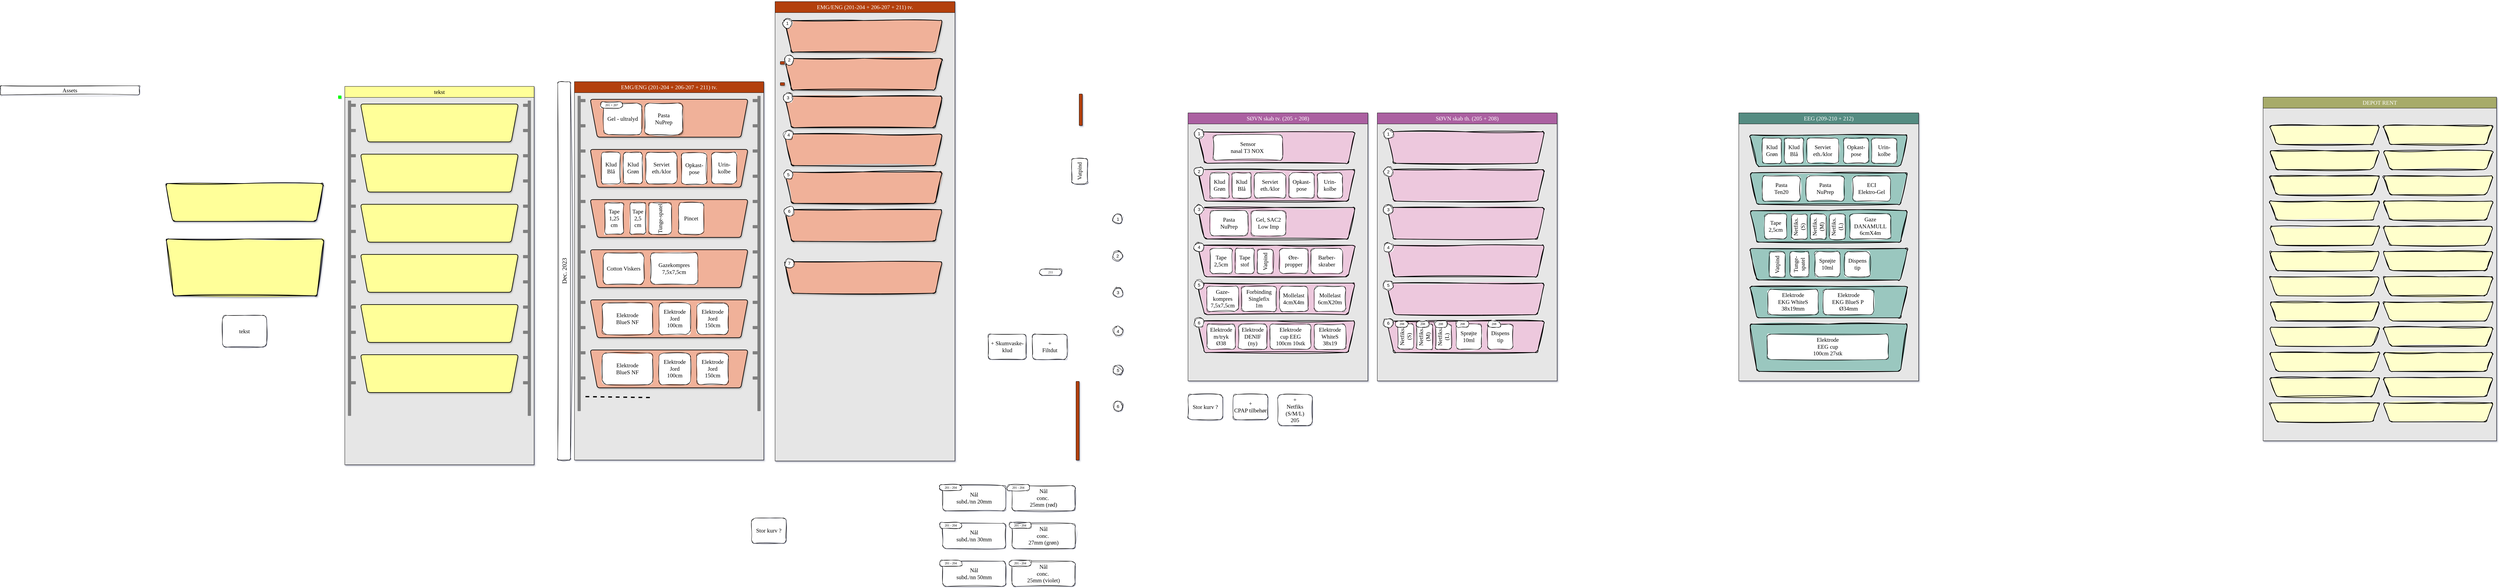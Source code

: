 <mxfile version="23.1.0" type="github">
  <diagram name="Side-1" id="svqQulUeOBDjTAGsCi2p">
    <mxGraphModel dx="4621.5" dy="3973" grid="0" gridSize="10" guides="1" tooltips="0" connect="0" arrows="0" fold="1" page="1" pageScale="1.5" pageWidth="1169" pageHeight="827" background="#FFFFFF" math="0" shadow="1">
      <root>
        <mxCell id="0" />
        <mxCell id="1" parent="0" />
        <mxCell id="lYbMJt9OuOAuE3FdUUvH-2" value="EEG (209-210 + 212)" style="swimlane;whiteSpace=wrap;html=1;hachureGap=4;fontFamily=Verdana;fontSize=18;swimlaneFillColor=#E6E6E6;startSize=35;rounded=0;labelBackgroundColor=none;fillStyle=solid;fillColor=#548C82;fontColor=#FFFFFF;shadow=1;fontStyle=0;glass=0;" parent="1" vertex="1">
          <mxGeometry x="3786" y="-1122" width="570" height="850" as="geometry" />
        </mxCell>
        <mxCell id="3jGWB9efROOq3MFtMo3v-24" value="" style="shape=trapezoid;perimeter=trapezoidPerimeter;whiteSpace=wrap;html=1;fixedSize=1;rounded=1;size=22.5;arcSize=17;rotation=-180;labelBackgroundColor=none;shadow=0;fillStyle=solid;allowArrows=1;snapToPoint=0;strokeWidth=2;perimeterSpacing=0;labelBorderColor=none;fillColor=#9AC7BF;fontSize=18;fontFamily=Verdana;sketch=1;curveFitting=1;jiggle=2;" parent="lYbMJt9OuOAuE3FdUUvH-2" vertex="1">
          <mxGeometry x="35" y="70" width="500" height="100" as="geometry" />
        </mxCell>
        <mxCell id="3jGWB9efROOq3MFtMo3v-30" value="Klud Grøn" style="rounded=1;whiteSpace=wrap;html=1;hachureGap=4;fontFamily=Verdana;fontSize=18;strokeWidth=1;direction=west;rotation=0;sketch=1;curveFitting=1;jiggle=2;" parent="lYbMJt9OuOAuE3FdUUvH-2" vertex="1">
          <mxGeometry x="75" y="80" width="60" height="80" as="geometry" />
        </mxCell>
        <mxCell id="lYbMJt9OuOAuE3FdUUvH-6" value="" style="shape=trapezoid;perimeter=trapezoidPerimeter;whiteSpace=wrap;html=1;fixedSize=1;rounded=1;size=22.5;arcSize=17;rotation=-180;labelBackgroundColor=none;shadow=0;fillStyle=solid;allowArrows=1;snapToPoint=0;strokeWidth=2;perimeterSpacing=0;labelBorderColor=none;fillColor=#9AC7BF;fontSize=18;fontFamily=Verdana;sketch=1;curveFitting=1;jiggle=2;" parent="lYbMJt9OuOAuE3FdUUvH-2" vertex="1">
          <mxGeometry x="35" y="190" width="500" height="100" as="geometry" />
        </mxCell>
        <mxCell id="lYbMJt9OuOAuE3FdUUvH-8" value="" style="shape=trapezoid;perimeter=trapezoidPerimeter;whiteSpace=wrap;html=1;fixedSize=1;rounded=1;size=22.5;arcSize=17;rotation=-180;labelBackgroundColor=none;shadow=0;fillStyle=solid;allowArrows=1;snapToPoint=0;strokeWidth=2;perimeterSpacing=0;labelBorderColor=none;fillColor=#9AC7BF;fontSize=18;fontFamily=Verdana;sketch=1;curveFitting=1;jiggle=2;" parent="lYbMJt9OuOAuE3FdUUvH-2" vertex="1">
          <mxGeometry x="35" y="310" width="500" height="100" as="geometry" />
        </mxCell>
        <mxCell id="lYbMJt9OuOAuE3FdUUvH-9" value="" style="shape=trapezoid;perimeter=trapezoidPerimeter;whiteSpace=wrap;html=1;fixedSize=1;rounded=1;size=22.5;arcSize=17;rotation=-180;labelBackgroundColor=none;shadow=0;fillStyle=solid;allowArrows=1;snapToPoint=0;strokeWidth=2;perimeterSpacing=0;labelBorderColor=none;fillColor=#9AC7BF;fontSize=18;fontFamily=Verdana;sketch=1;curveFitting=1;jiggle=2;" parent="lYbMJt9OuOAuE3FdUUvH-2" vertex="1">
          <mxGeometry x="35" y="430" width="500" height="100" as="geometry" />
        </mxCell>
        <mxCell id="lYbMJt9OuOAuE3FdUUvH-10" value="" style="shape=trapezoid;perimeter=trapezoidPerimeter;whiteSpace=wrap;html=1;fixedSize=1;rounded=1;size=22.5;arcSize=17;rotation=-180;labelBackgroundColor=none;shadow=0;fillStyle=solid;allowArrows=1;snapToPoint=0;strokeWidth=2;perimeterSpacing=0;labelBorderColor=none;fillColor=#9AC7BF;fontSize=18;fontFamily=Verdana;sketch=1;curveFitting=1;jiggle=2;" parent="lYbMJt9OuOAuE3FdUUvH-2" vertex="1">
          <mxGeometry x="35" y="550" width="500" height="100" as="geometry" />
        </mxCell>
        <mxCell id="lYbMJt9OuOAuE3FdUUvH-11" value="" style="shape=trapezoid;perimeter=trapezoidPerimeter;whiteSpace=wrap;html=1;fixedSize=1;rounded=1;size=22.5;arcSize=17;rotation=-180;labelBackgroundColor=none;shadow=0;fillStyle=solid;allowArrows=1;snapToPoint=0;strokeWidth=2;perimeterSpacing=0;labelBorderColor=none;fillColor=#9AC7BF;fontSize=18;fontFamily=Verdana;sketch=1;curveFitting=1;jiggle=2;" parent="lYbMJt9OuOAuE3FdUUvH-2" vertex="1">
          <mxGeometry x="35" y="670" width="500" height="150" as="geometry" />
        </mxCell>
        <mxCell id="lYbMJt9OuOAuE3FdUUvH-13" value="Klud Blå" style="rounded=1;whiteSpace=wrap;html=1;hachureGap=4;fontFamily=Verdana;fontSize=18;strokeWidth=1;direction=west;rotation=0;sketch=1;curveFitting=1;jiggle=2;" parent="lYbMJt9OuOAuE3FdUUvH-2" vertex="1">
          <mxGeometry x="145" y="80" width="60" height="80" as="geometry" />
        </mxCell>
        <mxCell id="lYbMJt9OuOAuE3FdUUvH-14" value="Serviet&lt;br style=&quot;font-size: 18px;&quot;&gt;eth./klor" style="rounded=1;whiteSpace=wrap;html=1;hachureGap=4;fontFamily=Verdana;fontSize=18;strokeWidth=1;direction=west;rotation=0;sketch=1;curveFitting=1;jiggle=2;" parent="lYbMJt9OuOAuE3FdUUvH-2" vertex="1">
          <mxGeometry x="216" y="80" width="100" height="80" as="geometry" />
        </mxCell>
        <mxCell id="lYbMJt9OuOAuE3FdUUvH-15" value="Opkast-pose" style="rounded=1;whiteSpace=wrap;html=1;hachureGap=4;fontFamily=Verdana;fontSize=18;strokeWidth=1;direction=west;rotation=0;sketch=1;curveFitting=1;jiggle=2;" parent="lYbMJt9OuOAuE3FdUUvH-2" vertex="1">
          <mxGeometry x="332" y="80" width="80" height="80" as="geometry" />
        </mxCell>
        <mxCell id="lYbMJt9OuOAuE3FdUUvH-16" value="Urin-kolbe" style="rounded=1;whiteSpace=wrap;html=1;hachureGap=4;fontFamily=Verdana;fontSize=18;strokeWidth=1;direction=west;rotation=0;sketch=1;curveFitting=1;jiggle=2;" parent="lYbMJt9OuOAuE3FdUUvH-2" vertex="1">
          <mxGeometry x="421" y="80" width="80" height="80" as="geometry" />
        </mxCell>
        <mxCell id="lYbMJt9OuOAuE3FdUUvH-20" value="Elektrode&lt;br&gt;EKG WhiteS&lt;br style=&quot;font-size: 18px;&quot;&gt;38x19mm" style="rounded=1;whiteSpace=wrap;html=1;hachureGap=4;fontFamily=Verdana;fontSize=18;strokeWidth=1;direction=west;rotation=0;spacingRight=2;spacingLeft=2;sketch=1;curveFitting=1;jiggle=2;" parent="lYbMJt9OuOAuE3FdUUvH-2" vertex="1">
          <mxGeometry x="92" y="560" width="160" height="80" as="geometry" />
        </mxCell>
        <mxCell id="lYbMJt9OuOAuE3FdUUvH-27" value="Vatpind" style="rounded=1;whiteSpace=wrap;html=1;hachureGap=4;fontFamily=Verdana;fontSize=18;strokeWidth=1;direction=west;rotation=-90;spacingRight=2;spacingLeft=2;sketch=1;curveFitting=1;jiggle=2;" parent="lYbMJt9OuOAuE3FdUUvH-2" vertex="1">
          <mxGeometry x="82" y="456" width="80" height="50" as="geometry" />
        </mxCell>
        <mxCell id="lYbMJt9OuOAuE3FdUUvH-28" value="Tunge-spatel" style="rounded=1;whiteSpace=wrap;html=1;hachureGap=4;fontFamily=Verdana;fontSize=18;strokeWidth=1;direction=west;rotation=-90;spacingRight=2;spacingLeft=2;sketch=1;curveFitting=1;jiggle=2;" parent="lYbMJt9OuOAuE3FdUUvH-2" vertex="1">
          <mxGeometry x="152" y="450" width="80" height="60" as="geometry" />
        </mxCell>
        <mxCell id="lYbMJt9OuOAuE3FdUUvH-39" value="Pasta&lt;br style=&quot;font-size: 18px;&quot;&gt;NuPrep" style="rounded=1;whiteSpace=wrap;html=1;hachureGap=4;fontFamily=Verdana;fontSize=18;strokeWidth=1;direction=west;rotation=0;spacingRight=2;spacingLeft=2;sketch=1;curveFitting=1;jiggle=2;" parent="lYbMJt9OuOAuE3FdUUvH-2" vertex="1">
          <mxGeometry x="214" y="200" width="120" height="80" as="geometry" />
        </mxCell>
        <mxCell id="lYbMJt9OuOAuE3FdUUvH-40" value="Pasta&lt;br style=&quot;font-size: 18px;&quot;&gt;Ten20" style="rounded=1;whiteSpace=wrap;html=1;hachureGap=4;fontFamily=Verdana;fontSize=18;strokeWidth=1;direction=west;rotation=0;spacingRight=2;spacingLeft=2;sketch=1;curveFitting=1;jiggle=2;" parent="lYbMJt9OuOAuE3FdUUvH-2" vertex="1">
          <mxGeometry x="75" y="200" width="120" height="80" as="geometry" />
        </mxCell>
        <mxCell id="lYbMJt9OuOAuE3FdUUvH-42" value="ECI&lt;br style=&quot;font-size: 18px;&quot;&gt;Elektro-Gel" style="rounded=1;whiteSpace=wrap;html=1;hachureGap=4;fontFamily=Verdana;fontSize=18;strokeWidth=1;direction=west;rotation=0;spacingRight=2;spacingLeft=2;sketch=1;curveFitting=1;jiggle=2;" parent="lYbMJt9OuOAuE3FdUUvH-2" vertex="1">
          <mxGeometry x="361" y="200" width="120" height="80" as="geometry" />
        </mxCell>
        <mxCell id="wIaHaO2FN9Urou3l482N-1" value="EMG/ENG (201-204 + 206-207 + 211) tv." style="swimlane;whiteSpace=wrap;html=1;hachureGap=4;fontFamily=Verdana;fontSize=18;swimlaneFillColor=#E6E6E6;startSize=35;rounded=0;labelBackgroundColor=none;fillStyle=solid;fillColor=#B3400E;fontColor=#FFFFFF;shadow=1;fontStyle=0;glass=0;" parent="1" vertex="1">
          <mxGeometry x="731" y="-1475" width="570" height="1457" as="geometry" />
        </mxCell>
        <mxCell id="wIaHaO2FN9Urou3l482N-2" value="" style="shape=trapezoid;perimeter=trapezoidPerimeter;whiteSpace=wrap;html=1;fixedSize=1;rounded=1;size=22.5;arcSize=17;rotation=-180;labelBackgroundColor=none;shadow=1;fillStyle=solid;allowArrows=1;snapToPoint=0;strokeWidth=2;perimeterSpacing=0;labelBorderColor=none;fillColor=#F0B199;fontSize=18;fontFamily=Verdana;sketch=1;curveFitting=1;jiggle=2;" parent="wIaHaO2FN9Urou3l482N-1" vertex="1">
          <mxGeometry x="30" y="60" width="500" height="100" as="geometry" />
        </mxCell>
        <mxCell id="wIaHaO2FN9Urou3l482N-4" value="" style="shape=trapezoid;perimeter=trapezoidPerimeter;whiteSpace=wrap;html=1;fixedSize=1;rounded=1;size=22.5;arcSize=17;rotation=-180;labelBackgroundColor=none;shadow=1;fillStyle=solid;allowArrows=1;snapToPoint=0;strokeWidth=2;perimeterSpacing=0;labelBorderColor=none;fillColor=#F0B199;fontSize=18;fontFamily=Verdana;sketch=1;curveFitting=1;jiggle=2;" parent="wIaHaO2FN9Urou3l482N-1" vertex="1">
          <mxGeometry x="30" y="180" width="500" height="100" as="geometry" />
        </mxCell>
        <mxCell id="wIaHaO2FN9Urou3l482N-5" value="" style="shape=trapezoid;perimeter=trapezoidPerimeter;whiteSpace=wrap;html=1;fixedSize=1;rounded=1;size=22.5;arcSize=17;rotation=-180;labelBackgroundColor=none;shadow=1;fillStyle=solid;allowArrows=1;snapToPoint=0;strokeWidth=2;perimeterSpacing=0;labelBorderColor=none;fillColor=#F0B199;fontSize=18;fontFamily=Verdana;sketch=1;curveFitting=1;jiggle=2;" parent="wIaHaO2FN9Urou3l482N-1" vertex="1">
          <mxGeometry x="30" y="300" width="500" height="100" as="geometry" />
        </mxCell>
        <mxCell id="wIaHaO2FN9Urou3l482N-6" value="" style="shape=trapezoid;perimeter=trapezoidPerimeter;whiteSpace=wrap;html=1;fixedSize=1;rounded=1;size=22.5;arcSize=17;rotation=-180;labelBackgroundColor=none;shadow=1;fillStyle=solid;allowArrows=1;snapToPoint=0;strokeWidth=2;perimeterSpacing=0;labelBorderColor=none;fillColor=#F0B199;fontSize=18;fontFamily=Verdana;sketch=1;curveFitting=1;jiggle=2;" parent="wIaHaO2FN9Urou3l482N-1" vertex="1">
          <mxGeometry x="30" y="420" width="500" height="100" as="geometry" />
        </mxCell>
        <mxCell id="wIaHaO2FN9Urou3l482N-7" value="" style="shape=trapezoid;perimeter=trapezoidPerimeter;whiteSpace=wrap;html=1;fixedSize=1;rounded=1;size=22.5;arcSize=17;rotation=-180;labelBackgroundColor=none;shadow=1;fillStyle=solid;allowArrows=1;snapToPoint=0;strokeWidth=2;perimeterSpacing=0;labelBorderColor=none;fillColor=#F0B199;fontSize=18;fontFamily=Verdana;sketch=1;curveFitting=1;jiggle=2;" parent="wIaHaO2FN9Urou3l482N-1" vertex="1">
          <mxGeometry x="30" y="540" width="500" height="100" as="geometry" />
        </mxCell>
        <mxCell id="wIaHaO2FN9Urou3l482N-8" value="" style="shape=trapezoid;perimeter=trapezoidPerimeter;whiteSpace=wrap;html=1;fixedSize=1;rounded=1;size=22.5;arcSize=17;rotation=-180;labelBackgroundColor=none;shadow=1;fillStyle=solid;allowArrows=1;snapToPoint=0;strokeWidth=2;perimeterSpacing=0;labelBorderColor=none;fillColor=#F0B199;fontSize=18;fontFamily=Verdana;sketch=1;curveFitting=1;jiggle=2;" parent="wIaHaO2FN9Urou3l482N-1" vertex="1">
          <mxGeometry x="30" y="660" width="500" height="100" as="geometry" />
        </mxCell>
        <mxCell id="Ygx26Ma0uc5o6EwyQJRm-43" value="&lt;font style=&quot;font-size: 14px;&quot;&gt;1&lt;/font&gt;" style="ellipse;whiteSpace=wrap;html=1;aspect=fixed;sketch=1;curveFitting=1;jiggle=2;" parent="wIaHaO2FN9Urou3l482N-1" vertex="1">
          <mxGeometry x="24" y="54" width="30" height="30" as="geometry" />
        </mxCell>
        <mxCell id="Ygx26Ma0uc5o6EwyQJRm-45" value="&lt;font style=&quot;font-size: 14px;&quot;&gt;2&lt;/font&gt;" style="ellipse;whiteSpace=wrap;html=1;aspect=fixed;sketch=1;curveFitting=1;jiggle=2;" parent="wIaHaO2FN9Urou3l482N-1" vertex="1">
          <mxGeometry x="30" y="170" width="30" height="30" as="geometry" />
        </mxCell>
        <mxCell id="Ygx26Ma0uc5o6EwyQJRm-46" value="&lt;font style=&quot;font-size: 14px;&quot;&gt;3&lt;/font&gt;" style="ellipse;whiteSpace=wrap;html=1;aspect=fixed;sketch=1;curveFitting=1;jiggle=2;" parent="wIaHaO2FN9Urou3l482N-1" vertex="1">
          <mxGeometry x="26" y="290" width="30" height="30" as="geometry" />
        </mxCell>
        <mxCell id="Ygx26Ma0uc5o6EwyQJRm-47" value="&lt;font style=&quot;font-size: 14px;&quot;&gt;4&lt;/font&gt;" style="ellipse;whiteSpace=wrap;html=1;aspect=fixed;sketch=1;curveFitting=1;jiggle=2;" parent="wIaHaO2FN9Urou3l482N-1" vertex="1">
          <mxGeometry x="28" y="408" width="30" height="30" as="geometry" />
        </mxCell>
        <mxCell id="Ygx26Ma0uc5o6EwyQJRm-48" value="&lt;font style=&quot;font-size: 14px;&quot;&gt;5&lt;/font&gt;" style="ellipse;whiteSpace=wrap;html=1;aspect=fixed;sketch=1;curveFitting=1;jiggle=2;" parent="wIaHaO2FN9Urou3l482N-1" vertex="1">
          <mxGeometry x="27" y="534" width="30" height="30" as="geometry" />
        </mxCell>
        <mxCell id="Ygx26Ma0uc5o6EwyQJRm-49" value="&lt;font style=&quot;font-size: 14px;&quot;&gt;6&lt;/font&gt;" style="ellipse;whiteSpace=wrap;html=1;aspect=fixed;sketch=1;curveFitting=1;jiggle=2;" parent="wIaHaO2FN9Urou3l482N-1" vertex="1">
          <mxGeometry x="30" y="650" width="30" height="30" as="geometry" />
        </mxCell>
        <mxCell id="B3fu5efM-CuiHOr8Pf_l-74" value="" style="shape=trapezoid;perimeter=trapezoidPerimeter;whiteSpace=wrap;html=1;fixedSize=1;rounded=1;size=22.5;arcSize=17;rotation=-180;labelBackgroundColor=none;shadow=1;fillStyle=solid;allowArrows=1;snapToPoint=0;strokeWidth=2;perimeterSpacing=0;labelBorderColor=none;fillColor=#F0B199;fontSize=18;fontFamily=Verdana;sketch=1;curveFitting=1;jiggle=2;" parent="wIaHaO2FN9Urou3l482N-1" vertex="1">
          <mxGeometry x="30" y="825" width="500" height="100" as="geometry" />
        </mxCell>
        <mxCell id="B3fu5efM-CuiHOr8Pf_l-78" value="&lt;font style=&quot;font-size: 14px;&quot;&gt;7&lt;br&gt;&lt;/font&gt;" style="ellipse;whiteSpace=wrap;html=1;aspect=fixed;sketch=1;curveFitting=1;jiggle=2;" parent="wIaHaO2FN9Urou3l482N-1" vertex="1">
          <mxGeometry x="30" y="815" width="30" height="30" as="geometry" />
        </mxCell>
        <mxCell id="B3fu5efM-CuiHOr8Pf_l-88" value="" style="rounded=1;whiteSpace=wrap;html=1;shadow=1;glass=0;labelBackgroundColor=none;hachureGap=4;fillStyle=solid;strokeColor=default;align=center;verticalAlign=middle;fontFamily=Verdana;fontSize=18;fontColor=#FFFFFF;startSize=35;fillColor=#B3400E;" parent="wIaHaO2FN9Urou3l482N-1" vertex="1">
          <mxGeometry x="16.5" y="257" width="13.5" height="9" as="geometry" />
        </mxCell>
        <mxCell id="B3fu5efM-CuiHOr8Pf_l-89" value="" style="rounded=1;whiteSpace=wrap;html=1;shadow=1;glass=0;labelBackgroundColor=none;hachureGap=4;fillStyle=solid;strokeColor=default;align=center;verticalAlign=middle;fontFamily=Verdana;fontSize=18;fontColor=#FFFFFF;startSize=35;fillColor=#B3400E;" parent="wIaHaO2FN9Urou3l482N-1" vertex="1">
          <mxGeometry x="16.5" y="190" width="13.5" height="9" as="geometry" />
        </mxCell>
        <mxCell id="wIaHaO2FN9Urou3l482N-34" value="SØVN skab tv. (205 + 208)" style="swimlane;whiteSpace=wrap;html=1;hachureGap=4;fontFamily=Verdana;fontSize=18;swimlaneFillColor=#E6E6E6;startSize=35;rounded=0;labelBackgroundColor=none;fillStyle=solid;fillColor=#AB61A1;fontColor=#FFFFFF;shadow=1;fontStyle=0;glass=0;" parent="1" vertex="1">
          <mxGeometry x="2040" y="-1122" width="570" height="850" as="geometry" />
        </mxCell>
        <mxCell id="wIaHaO2FN9Urou3l482N-35" value="" style="shape=trapezoid;perimeter=trapezoidPerimeter;whiteSpace=wrap;html=1;fixedSize=1;rounded=1;size=22.5;arcSize=17;rotation=-180;labelBackgroundColor=none;shadow=0;fillStyle=solid;allowArrows=1;snapToPoint=0;strokeWidth=2;perimeterSpacing=0;labelBorderColor=none;fillColor=#EDC8DD;fontSize=18;fontFamily=Verdana;sketch=1;curveFitting=1;jiggle=2;" parent="wIaHaO2FN9Urou3l482N-34" vertex="1">
          <mxGeometry x="30" y="60" width="500" height="100" as="geometry" />
        </mxCell>
        <mxCell id="wIaHaO2FN9Urou3l482N-37" value="" style="shape=trapezoid;perimeter=trapezoidPerimeter;whiteSpace=wrap;html=1;fixedSize=1;rounded=1;size=22.5;arcSize=17;rotation=-180;labelBackgroundColor=none;shadow=0;fillStyle=solid;allowArrows=1;snapToPoint=0;strokeWidth=2;perimeterSpacing=0;labelBorderColor=none;fillColor=#EDC8DD;fontSize=18;fontFamily=Verdana;sketch=1;curveFitting=1;jiggle=2;" parent="wIaHaO2FN9Urou3l482N-34" vertex="1">
          <mxGeometry x="30" y="180" width="500" height="100" as="geometry" />
        </mxCell>
        <mxCell id="wIaHaO2FN9Urou3l482N-38" value="" style="shape=trapezoid;perimeter=trapezoidPerimeter;whiteSpace=wrap;html=1;fixedSize=1;rounded=1;size=22.5;arcSize=17;rotation=-180;labelBackgroundColor=none;shadow=0;fillStyle=solid;allowArrows=1;snapToPoint=0;strokeWidth=2;perimeterSpacing=0;labelBorderColor=none;fillColor=#EDC8DD;fontSize=18;fontFamily=Verdana;sketch=1;curveFitting=1;jiggle=2;" parent="wIaHaO2FN9Urou3l482N-34" vertex="1">
          <mxGeometry x="30" y="300" width="500" height="100" as="geometry" />
        </mxCell>
        <mxCell id="wIaHaO2FN9Urou3l482N-39" value="" style="shape=trapezoid;perimeter=trapezoidPerimeter;whiteSpace=wrap;html=1;fixedSize=1;rounded=1;size=22.5;arcSize=17;rotation=-180;labelBackgroundColor=none;shadow=0;fillStyle=solid;allowArrows=1;snapToPoint=0;strokeWidth=2;perimeterSpacing=0;labelBorderColor=none;fillColor=#EDC8DD;fontSize=18;fontFamily=Verdana;sketch=1;curveFitting=1;jiggle=2;" parent="wIaHaO2FN9Urou3l482N-34" vertex="1">
          <mxGeometry x="30" y="420" width="500" height="100" as="geometry" />
        </mxCell>
        <mxCell id="wIaHaO2FN9Urou3l482N-40" value="" style="shape=trapezoid;perimeter=trapezoidPerimeter;whiteSpace=wrap;html=1;fixedSize=1;rounded=1;size=22.5;arcSize=17;rotation=-180;labelBackgroundColor=none;shadow=0;fillStyle=solid;allowArrows=1;snapToPoint=0;strokeWidth=2;perimeterSpacing=0;labelBorderColor=none;fillColor=#EDC8DD;fontSize=18;fontFamily=Verdana;sketch=1;curveFitting=1;jiggle=2;" parent="wIaHaO2FN9Urou3l482N-34" vertex="1">
          <mxGeometry x="30" y="540" width="500" height="100" as="geometry" />
        </mxCell>
        <mxCell id="wIaHaO2FN9Urou3l482N-41" value="" style="shape=trapezoid;perimeter=trapezoidPerimeter;whiteSpace=wrap;html=1;fixedSize=1;rounded=1;size=22.5;arcSize=17;rotation=-180;labelBackgroundColor=none;shadow=0;fillStyle=solid;allowArrows=1;snapToPoint=0;strokeWidth=2;perimeterSpacing=0;labelBorderColor=none;fillColor=#EDC8DD;fontSize=18;fontFamily=Verdana;sketch=1;curveFitting=1;jiggle=2;" parent="wIaHaO2FN9Urou3l482N-34" vertex="1">
          <mxGeometry x="30" y="660" width="500" height="100" as="geometry" />
        </mxCell>
        <mxCell id="wIaHaO2FN9Urou3l482N-48" value="Tape&lt;br style=&quot;font-size: 18px;&quot;&gt;2,5cm" style="rounded=1;whiteSpace=wrap;html=1;hachureGap=4;fontFamily=Verdana;fontSize=18;strokeWidth=1;direction=west;rotation=0;spacingRight=2;spacingLeft=2;sketch=1;curveFitting=1;jiggle=2;" parent="wIaHaO2FN9Urou3l482N-34" vertex="1">
          <mxGeometry x="70" y="430" width="70" height="80" as="geometry" />
        </mxCell>
        <mxCell id="wIaHaO2FN9Urou3l482N-58" value="Forbinding Singlefix&lt;br&gt;1m" style="rounded=1;whiteSpace=wrap;html=1;hachureGap=4;fontFamily=Verdana;fontSize=18;strokeWidth=1;direction=west;rotation=0;spacingRight=2;spacingLeft=2;sketch=1;curveFitting=1;jiggle=2;" parent="wIaHaO2FN9Urou3l482N-34" vertex="1">
          <mxGeometry x="170" y="550" width="110" height="80" as="geometry" />
        </mxCell>
        <mxCell id="wIaHaO2FN9Urou3l482N-60" value="Barber-skraber" style="rounded=1;whiteSpace=wrap;html=1;hachureGap=4;fontFamily=Verdana;fontSize=18;strokeWidth=1;direction=west;rotation=0;spacingRight=2;spacingLeft=2;sketch=1;curveFitting=1;jiggle=2;" parent="wIaHaO2FN9Urou3l482N-34" vertex="1">
          <mxGeometry x="390" y="430" width="100" height="80" as="geometry" />
        </mxCell>
        <mxCell id="wIaHaO2FN9Urou3l482N-62" value="Mollelast&lt;br style=&quot;font-size: 18px;&quot;&gt;4cmX4m" style="rounded=1;whiteSpace=wrap;html=1;hachureGap=4;fontFamily=Verdana;fontSize=18;strokeWidth=1;direction=west;rotation=0;spacingRight=2;spacingLeft=2;sketch=1;curveFitting=1;jiggle=2;" parent="wIaHaO2FN9Urou3l482N-34" vertex="1">
          <mxGeometry x="290" y="550" width="90" height="80" as="geometry" />
        </mxCell>
        <mxCell id="wIaHaO2FN9Urou3l482N-51" value="Sensor &lt;br&gt;nasal T3 NOX&amp;nbsp;" style="rounded=1;whiteSpace=wrap;html=1;hachureGap=4;fontFamily=Verdana;fontSize=18;strokeWidth=1;direction=west;rotation=0;spacingRight=2;spacingLeft=2;sketch=1;curveFitting=1;jiggle=2;" parent="wIaHaO2FN9Urou3l482N-34" vertex="1">
          <mxGeometry x="80" y="70" width="220" height="80" as="geometry" />
        </mxCell>
        <mxCell id="wIaHaO2FN9Urou3l482N-85" value="Tape&lt;br&gt;stof" style="rounded=1;whiteSpace=wrap;html=1;hachureGap=4;fontFamily=Verdana;fontSize=18;strokeWidth=1;direction=west;rotation=0;spacingRight=2;spacingLeft=2;sketch=1;curveFitting=1;jiggle=2;" parent="wIaHaO2FN9Urou3l482N-34" vertex="1">
          <mxGeometry x="150" y="430" width="60" height="80" as="geometry" />
        </mxCell>
        <mxCell id="wIaHaO2FN9Urou3l482N-82" value="Elektrode &lt;br style=&quot;font-size: 18px;&quot;&gt;m/tryk &lt;br&gt;Ø38" style="rounded=1;whiteSpace=wrap;html=1;hachureGap=4;fontFamily=Verdana;fontSize=18;strokeWidth=1;direction=west;rotation=0;spacingRight=2;spacingLeft=2;sketch=1;curveFitting=1;jiggle=2;" parent="wIaHaO2FN9Urou3l482N-34" vertex="1">
          <mxGeometry x="60" y="670" width="90" height="80" as="geometry" />
        </mxCell>
        <mxCell id="wIaHaO2FN9Urou3l482N-76" value="Elektrode&lt;br&gt;cup EEG&lt;br&gt;100cm 10stk" style="rounded=1;whiteSpace=wrap;html=1;hachureGap=4;fontFamily=Verdana;fontSize=18;strokeWidth=1;direction=west;rotation=0;spacingRight=2;spacingLeft=2;sketch=1;curveFitting=1;jiggle=2;" parent="wIaHaO2FN9Urou3l482N-34" vertex="1">
          <mxGeometry x="260" y="670" width="130" height="80" as="geometry" />
        </mxCell>
        <mxCell id="wIaHaO2FN9Urou3l482N-74" value="Elektrode&lt;br&gt;WhiteS&lt;br style=&quot;font-size: 18px;&quot;&gt;38x19" style="rounded=1;whiteSpace=wrap;html=1;hachureGap=4;fontFamily=Verdana;fontSize=18;strokeWidth=1;direction=west;rotation=0;spacingRight=2;spacingLeft=2;sketch=1;curveFitting=1;jiggle=2;" parent="wIaHaO2FN9Urou3l482N-34" vertex="1">
          <mxGeometry x="400" y="670" width="100" height="80" as="geometry" />
        </mxCell>
        <mxCell id="Ygx26Ma0uc5o6EwyQJRm-6" value="Gaze-kompres&lt;br style=&quot;font-size: 18px;&quot;&gt;7,5x7,5cm" style="rounded=1;whiteSpace=wrap;html=1;hachureGap=4;fontFamily=Verdana;fontSize=18;strokeWidth=1;direction=west;rotation=0;spacingRight=2;spacingLeft=2;sketch=1;curveFitting=1;jiggle=2;" parent="wIaHaO2FN9Urou3l482N-34" vertex="1">
          <mxGeometry x="60" y="550" width="100" height="80" as="geometry" />
        </mxCell>
        <mxCell id="Ygx26Ma0uc5o6EwyQJRm-7" value="Mollelast&lt;br style=&quot;font-size: 18px;&quot;&gt;6cmX20m" style="rounded=1;whiteSpace=wrap;html=1;hachureGap=4;fontFamily=Verdana;fontSize=18;strokeWidth=1;direction=west;rotation=0;spacingRight=2;spacingLeft=2;sketch=1;curveFitting=1;jiggle=2;" parent="wIaHaO2FN9Urou3l482N-34" vertex="1">
          <mxGeometry x="400" y="550" width="100" height="80" as="geometry" />
        </mxCell>
        <mxCell id="wIaHaO2FN9Urou3l482N-36" value="Klud Grøn" style="rounded=1;whiteSpace=wrap;html=1;hachureGap=4;fontFamily=Verdana;fontSize=18;strokeWidth=1;direction=west;rotation=0;sketch=1;curveFitting=1;jiggle=2;" parent="wIaHaO2FN9Urou3l482N-34" vertex="1">
          <mxGeometry x="70" y="190" width="60" height="80" as="geometry" />
        </mxCell>
        <mxCell id="wIaHaO2FN9Urou3l482N-42" value="Klud Blå" style="rounded=1;whiteSpace=wrap;html=1;hachureGap=4;fontFamily=Verdana;fontSize=18;strokeWidth=1;direction=west;rotation=0;sketch=1;curveFitting=1;jiggle=2;" parent="wIaHaO2FN9Urou3l482N-34" vertex="1">
          <mxGeometry x="140" y="190" width="60" height="80" as="geometry" />
        </mxCell>
        <mxCell id="wIaHaO2FN9Urou3l482N-43" value="Serviet&lt;br style=&quot;font-size: 18px;&quot;&gt;eth./klor" style="rounded=1;whiteSpace=wrap;html=1;hachureGap=4;fontFamily=Verdana;fontSize=18;strokeWidth=1;direction=west;rotation=0;sketch=1;curveFitting=1;jiggle=2;" parent="wIaHaO2FN9Urou3l482N-34" vertex="1">
          <mxGeometry x="210" y="190" width="100" height="80" as="geometry" />
        </mxCell>
        <mxCell id="wIaHaO2FN9Urou3l482N-44" value="Opkast-pose" style="rounded=1;whiteSpace=wrap;html=1;hachureGap=4;fontFamily=Verdana;fontSize=18;strokeWidth=1;direction=west;rotation=0;sketch=1;curveFitting=1;jiggle=2;" parent="wIaHaO2FN9Urou3l482N-34" vertex="1">
          <mxGeometry x="320" y="190" width="80" height="80" as="geometry" />
        </mxCell>
        <mxCell id="wIaHaO2FN9Urou3l482N-45" value="Urin-kolbe" style="rounded=1;whiteSpace=wrap;html=1;hachureGap=4;fontFamily=Verdana;fontSize=18;strokeWidth=1;direction=west;rotation=0;sketch=1;curveFitting=1;jiggle=2;" parent="wIaHaO2FN9Urou3l482N-34" vertex="1">
          <mxGeometry x="410" y="190" width="80" height="80" as="geometry" />
        </mxCell>
        <mxCell id="Ygx26Ma0uc5o6EwyQJRm-9" value="Vatpind" style="rounded=1;whiteSpace=wrap;html=1;hachureGap=4;fontFamily=Verdana;fontSize=18;strokeWidth=1;direction=west;rotation=-90;spacingRight=2;spacingLeft=2;sketch=1;curveFitting=1;jiggle=2;" parent="wIaHaO2FN9Urou3l482N-34" vertex="1">
          <mxGeometry x="206.25" y="446.25" width="77.5" height="50" as="geometry" />
        </mxCell>
        <mxCell id="Ygx26Ma0uc5o6EwyQJRm-10" value="Øre-propper" style="rounded=1;whiteSpace=wrap;html=1;hachureGap=4;fontFamily=Verdana;fontSize=18;strokeWidth=1;direction=west;rotation=0;spacingRight=2;spacingLeft=2;sketch=1;curveFitting=1;jiggle=2;" parent="wIaHaO2FN9Urou3l482N-34" vertex="1">
          <mxGeometry x="290" y="430" width="90" height="80" as="geometry" />
        </mxCell>
        <mxCell id="hg8EG3NnJH5CYO38RCTZ-10" value="Pasta&lt;br style=&quot;font-size: 18px;&quot;&gt;NuPrep" style="rounded=1;whiteSpace=wrap;html=1;hachureGap=4;fontFamily=Verdana;fontSize=18;strokeWidth=1;direction=west;rotation=0;spacingRight=2;spacingLeft=2;sketch=1;curveFitting=1;jiggle=2;" parent="wIaHaO2FN9Urou3l482N-34" vertex="1">
          <mxGeometry x="70" y="310" width="120" height="80" as="geometry" />
        </mxCell>
        <mxCell id="wIaHaO2FN9Urou3l482N-63" value="Gel, SAC2 Low Imp" style="rounded=1;whiteSpace=wrap;html=1;hachureGap=4;fontFamily=Verdana;fontSize=18;strokeWidth=1;direction=west;rotation=0;spacingRight=2;spacingLeft=2;sketch=1;curveFitting=1;jiggle=2;" parent="wIaHaO2FN9Urou3l482N-34" vertex="1">
          <mxGeometry x="200" y="310" width="110" height="80" as="geometry" />
        </mxCell>
        <mxCell id="Ygx26Ma0uc5o6EwyQJRm-50" value="&lt;font style=&quot;font-size: 14px;&quot;&gt;1&lt;/font&gt;" style="ellipse;whiteSpace=wrap;html=1;aspect=fixed;sketch=1;curveFitting=1;jiggle=2;" parent="wIaHaO2FN9Urou3l482N-34" vertex="1">
          <mxGeometry x="20" y="51" width="30" height="30" as="geometry" />
        </mxCell>
        <mxCell id="Ygx26Ma0uc5o6EwyQJRm-51" value="&lt;font style=&quot;font-size: 14px;&quot;&gt;2&lt;/font&gt;" style="ellipse;whiteSpace=wrap;html=1;aspect=fixed;sketch=1;curveFitting=1;jiggle=2;" parent="wIaHaO2FN9Urou3l482N-34" vertex="1">
          <mxGeometry x="20" y="171" width="30" height="30" as="geometry" />
        </mxCell>
        <mxCell id="Ygx26Ma0uc5o6EwyQJRm-52" value="&lt;font style=&quot;font-size: 14px;&quot;&gt;3&lt;/font&gt;" style="ellipse;whiteSpace=wrap;html=1;aspect=fixed;sketch=1;curveFitting=1;jiggle=2;" parent="wIaHaO2FN9Urou3l482N-34" vertex="1">
          <mxGeometry x="20" y="291" width="30" height="30" as="geometry" />
        </mxCell>
        <mxCell id="Ygx26Ma0uc5o6EwyQJRm-53" value="&lt;font style=&quot;font-size: 14px;&quot;&gt;4&lt;/font&gt;" style="ellipse;whiteSpace=wrap;html=1;aspect=fixed;sketch=1;curveFitting=1;jiggle=2;" parent="wIaHaO2FN9Urou3l482N-34" vertex="1">
          <mxGeometry x="20" y="411" width="30" height="30" as="geometry" />
        </mxCell>
        <mxCell id="Ygx26Ma0uc5o6EwyQJRm-54" value="&lt;font style=&quot;font-size: 14px;&quot;&gt;5&lt;/font&gt;" style="ellipse;whiteSpace=wrap;html=1;aspect=fixed;sketch=1;curveFitting=1;jiggle=2;" parent="wIaHaO2FN9Urou3l482N-34" vertex="1">
          <mxGeometry x="20" y="531" width="30" height="30" as="geometry" />
        </mxCell>
        <mxCell id="Ygx26Ma0uc5o6EwyQJRm-55" value="&lt;font style=&quot;font-size: 14px;&quot;&gt;6&lt;/font&gt;" style="ellipse;whiteSpace=wrap;html=1;aspect=fixed;sketch=1;curveFitting=1;jiggle=2;" parent="wIaHaO2FN9Urou3l482N-34" vertex="1">
          <mxGeometry x="20" y="651" width="30" height="30" as="geometry" />
        </mxCell>
        <mxCell id="wIaHaO2FN9Urou3l482N-81" value="Elektrode&lt;br&gt;DENIF (ny)" style="rounded=1;whiteSpace=wrap;html=1;hachureGap=4;fontFamily=Verdana;fontSize=18;strokeWidth=1;direction=west;rotation=0;spacingRight=2;spacingLeft=2;sketch=1;curveFitting=1;jiggle=2;" parent="wIaHaO2FN9Urou3l482N-34" vertex="1">
          <mxGeometry x="160" y="670" width="90" height="80" as="geometry" />
        </mxCell>
        <mxCell id="wIaHaO2FN9Urou3l482N-119" value="DEPOT RENT" style="swimlane;whiteSpace=wrap;html=1;hachureGap=4;fontFamily=Verdana;fontSize=18;swimlaneFillColor=#E6E6E6;startSize=35;rounded=0;labelBackgroundColor=none;fillStyle=solid;fillColor=#A7AB6A;fontColor=#FFFFFF;shadow=1;fontStyle=0;glass=0;" parent="1" vertex="1">
          <mxGeometry x="5448" y="-1172" width="740" height="1090" as="geometry" />
        </mxCell>
        <mxCell id="wIaHaO2FN9Urou3l482N-146" value="" style="shape=trapezoid;perimeter=trapezoidPerimeter;whiteSpace=wrap;html=1;fixedSize=1;rounded=1;size=22.5;arcSize=17;rotation=-180;labelBackgroundColor=none;shadow=0;fillStyle=solid;allowArrows=1;snapToPoint=0;strokeWidth=2;perimeterSpacing=0;labelBorderColor=none;fillColor=#FFFFCC;fontSize=18;fontFamily=Verdana;sketch=1;curveFitting=1;jiggle=2;" parent="wIaHaO2FN9Urou3l482N-119" vertex="1">
          <mxGeometry x="380" y="90" width="350" height="60" as="geometry" />
        </mxCell>
        <mxCell id="wIaHaO2FN9Urou3l482N-147" value="" style="shape=trapezoid;perimeter=trapezoidPerimeter;whiteSpace=wrap;html=1;fixedSize=1;rounded=1;size=22.5;arcSize=17;rotation=-180;labelBackgroundColor=none;shadow=0;fillStyle=solid;allowArrows=1;snapToPoint=0;strokeWidth=2;perimeterSpacing=0;labelBorderColor=none;fillColor=#FFFFCC;fontSize=18;fontFamily=Verdana;sketch=1;curveFitting=1;jiggle=2;" parent="wIaHaO2FN9Urou3l482N-119" vertex="1">
          <mxGeometry x="380" y="170" width="350" height="60" as="geometry" />
        </mxCell>
        <mxCell id="wIaHaO2FN9Urou3l482N-148" value="" style="shape=trapezoid;perimeter=trapezoidPerimeter;whiteSpace=wrap;html=1;fixedSize=1;rounded=1;size=22.5;arcSize=17;rotation=-180;labelBackgroundColor=none;shadow=0;fillStyle=solid;allowArrows=1;snapToPoint=0;strokeWidth=2;perimeterSpacing=0;labelBorderColor=none;fillColor=#FFFFCC;fontSize=18;fontFamily=Verdana;sketch=1;curveFitting=1;jiggle=2;" parent="wIaHaO2FN9Urou3l482N-119" vertex="1">
          <mxGeometry x="380" y="250" width="350" height="60" as="geometry" />
        </mxCell>
        <mxCell id="wIaHaO2FN9Urou3l482N-163" value="" style="shape=trapezoid;perimeter=trapezoidPerimeter;whiteSpace=wrap;html=1;fixedSize=1;rounded=1;size=22.5;arcSize=17;rotation=-180;labelBackgroundColor=none;shadow=0;fillStyle=solid;allowArrows=1;snapToPoint=0;strokeWidth=2;perimeterSpacing=0;labelBorderColor=none;fillColor=#FFFFCC;fontSize=18;fontFamily=Verdana;sketch=1;curveFitting=1;jiggle=2;" parent="wIaHaO2FN9Urou3l482N-119" vertex="1">
          <mxGeometry x="20" y="90" width="350" height="60" as="geometry" />
        </mxCell>
        <mxCell id="wIaHaO2FN9Urou3l482N-164" value="" style="shape=trapezoid;perimeter=trapezoidPerimeter;whiteSpace=wrap;html=1;fixedSize=1;rounded=1;size=22.5;arcSize=17;rotation=-180;labelBackgroundColor=none;shadow=0;fillStyle=solid;allowArrows=1;snapToPoint=0;strokeWidth=2;perimeterSpacing=0;labelBorderColor=none;fillColor=#FFFFCC;fontSize=18;fontFamily=Verdana;sketch=1;curveFitting=1;jiggle=2;" parent="wIaHaO2FN9Urou3l482N-119" vertex="1">
          <mxGeometry x="20" y="170" width="350" height="60" as="geometry" />
        </mxCell>
        <mxCell id="wIaHaO2FN9Urou3l482N-165" value="" style="shape=trapezoid;perimeter=trapezoidPerimeter;whiteSpace=wrap;html=1;fixedSize=1;rounded=1;size=22.5;arcSize=17;rotation=-180;labelBackgroundColor=none;shadow=0;fillStyle=solid;allowArrows=1;snapToPoint=0;strokeWidth=2;perimeterSpacing=0;labelBorderColor=none;fillColor=#FFFFCC;fontSize=18;fontFamily=Verdana;sketch=1;curveFitting=1;jiggle=2;" parent="wIaHaO2FN9Urou3l482N-119" vertex="1">
          <mxGeometry x="20" y="250" width="350" height="60" as="geometry" />
        </mxCell>
        <mxCell id="wIaHaO2FN9Urou3l482N-184" value="" style="shape=trapezoid;perimeter=trapezoidPerimeter;whiteSpace=wrap;html=1;fixedSize=1;rounded=1;size=22.5;arcSize=17;rotation=-180;labelBackgroundColor=none;shadow=0;fillStyle=solid;allowArrows=1;snapToPoint=0;strokeWidth=2;perimeterSpacing=0;labelBorderColor=none;fillColor=#FFFFCC;fontSize=18;fontFamily=Verdana;sketch=1;curveFitting=1;jiggle=2;" parent="wIaHaO2FN9Urou3l482N-119" vertex="1">
          <mxGeometry x="380" y="330" width="350" height="60" as="geometry" />
        </mxCell>
        <mxCell id="wIaHaO2FN9Urou3l482N-185" value="" style="shape=trapezoid;perimeter=trapezoidPerimeter;whiteSpace=wrap;html=1;fixedSize=1;rounded=1;size=22.5;arcSize=17;rotation=-180;labelBackgroundColor=none;shadow=0;fillStyle=solid;allowArrows=1;snapToPoint=0;strokeWidth=2;perimeterSpacing=0;labelBorderColor=none;fillColor=#FFFFCC;fontSize=18;fontFamily=Verdana;sketch=1;curveFitting=1;jiggle=2;" parent="wIaHaO2FN9Urou3l482N-119" vertex="1">
          <mxGeometry x="380" y="410" width="350" height="60" as="geometry" />
        </mxCell>
        <mxCell id="wIaHaO2FN9Urou3l482N-186" value="" style="shape=trapezoid;perimeter=trapezoidPerimeter;whiteSpace=wrap;html=1;fixedSize=1;rounded=1;size=22.5;arcSize=17;rotation=-180;labelBackgroundColor=none;shadow=0;fillStyle=solid;allowArrows=1;snapToPoint=0;strokeWidth=2;perimeterSpacing=0;labelBorderColor=none;fillColor=#FFFFCC;fontSize=18;fontFamily=Verdana;sketch=1;curveFitting=1;jiggle=2;" parent="wIaHaO2FN9Urou3l482N-119" vertex="1">
          <mxGeometry x="380" y="490" width="350" height="60" as="geometry" />
        </mxCell>
        <mxCell id="wIaHaO2FN9Urou3l482N-187" value="" style="shape=trapezoid;perimeter=trapezoidPerimeter;whiteSpace=wrap;html=1;fixedSize=1;rounded=1;size=22.5;arcSize=17;rotation=-180;labelBackgroundColor=none;shadow=0;fillStyle=solid;allowArrows=1;snapToPoint=0;strokeWidth=2;perimeterSpacing=0;labelBorderColor=none;fillColor=#FFFFCC;fontSize=18;fontFamily=Verdana;sketch=1;curveFitting=1;jiggle=2;" parent="wIaHaO2FN9Urou3l482N-119" vertex="1">
          <mxGeometry x="20" y="330" width="350" height="60" as="geometry" />
        </mxCell>
        <mxCell id="wIaHaO2FN9Urou3l482N-188" value="" style="shape=trapezoid;perimeter=trapezoidPerimeter;whiteSpace=wrap;html=1;fixedSize=1;rounded=1;size=22.5;arcSize=17;rotation=-180;labelBackgroundColor=none;shadow=0;fillStyle=solid;allowArrows=1;snapToPoint=0;strokeWidth=2;perimeterSpacing=0;labelBorderColor=none;fillColor=#FFFFCC;fontSize=18;fontFamily=Verdana;sketch=1;curveFitting=1;jiggle=2;" parent="wIaHaO2FN9Urou3l482N-119" vertex="1">
          <mxGeometry x="20" y="410" width="350" height="60" as="geometry" />
        </mxCell>
        <mxCell id="wIaHaO2FN9Urou3l482N-189" value="" style="shape=trapezoid;perimeter=trapezoidPerimeter;whiteSpace=wrap;html=1;fixedSize=1;rounded=1;size=22.5;arcSize=17;rotation=-180;labelBackgroundColor=none;shadow=0;fillStyle=solid;allowArrows=1;snapToPoint=0;strokeWidth=2;perimeterSpacing=0;labelBorderColor=none;fillColor=#FFFFCC;fontSize=18;fontFamily=Verdana;sketch=1;curveFitting=1;jiggle=2;" parent="wIaHaO2FN9Urou3l482N-119" vertex="1">
          <mxGeometry x="20" y="490" width="350" height="60" as="geometry" />
        </mxCell>
        <mxCell id="wIaHaO2FN9Urou3l482N-190" value="" style="shape=trapezoid;perimeter=trapezoidPerimeter;whiteSpace=wrap;html=1;fixedSize=1;rounded=1;size=22.5;arcSize=17;rotation=-180;labelBackgroundColor=none;shadow=0;fillStyle=solid;allowArrows=1;snapToPoint=0;strokeWidth=2;perimeterSpacing=0;labelBorderColor=none;fillColor=#FFFFCC;fontSize=18;fontFamily=Verdana;sketch=1;curveFitting=1;jiggle=2;" parent="wIaHaO2FN9Urou3l482N-119" vertex="1">
          <mxGeometry x="380" y="570" width="350" height="60" as="geometry" />
        </mxCell>
        <mxCell id="wIaHaO2FN9Urou3l482N-191" value="" style="shape=trapezoid;perimeter=trapezoidPerimeter;whiteSpace=wrap;html=1;fixedSize=1;rounded=1;size=22.5;arcSize=17;rotation=-180;labelBackgroundColor=none;shadow=0;fillStyle=solid;allowArrows=1;snapToPoint=0;strokeWidth=2;perimeterSpacing=0;labelBorderColor=none;fillColor=#FFFFCC;fontSize=18;fontFamily=Verdana;sketch=1;curveFitting=1;jiggle=2;" parent="wIaHaO2FN9Urou3l482N-119" vertex="1">
          <mxGeometry x="380" y="650" width="350" height="60" as="geometry" />
        </mxCell>
        <mxCell id="wIaHaO2FN9Urou3l482N-192" value="" style="shape=trapezoid;perimeter=trapezoidPerimeter;whiteSpace=wrap;html=1;fixedSize=1;rounded=1;size=22.5;arcSize=17;rotation=-180;labelBackgroundColor=none;shadow=0;fillStyle=solid;allowArrows=1;snapToPoint=0;strokeWidth=2;perimeterSpacing=0;labelBorderColor=none;fillColor=#FFFFCC;fontSize=18;fontFamily=Verdana;sketch=1;curveFitting=1;jiggle=2;" parent="wIaHaO2FN9Urou3l482N-119" vertex="1">
          <mxGeometry x="380" y="730" width="350" height="60" as="geometry" />
        </mxCell>
        <mxCell id="wIaHaO2FN9Urou3l482N-193" value="" style="shape=trapezoid;perimeter=trapezoidPerimeter;whiteSpace=wrap;html=1;fixedSize=1;rounded=1;size=22.5;arcSize=17;rotation=-180;labelBackgroundColor=none;shadow=0;fillStyle=solid;allowArrows=1;snapToPoint=0;strokeWidth=2;perimeterSpacing=0;labelBorderColor=none;fillColor=#FFFFCC;fontSize=18;fontFamily=Verdana;sketch=1;curveFitting=1;jiggle=2;" parent="wIaHaO2FN9Urou3l482N-119" vertex="1">
          <mxGeometry x="20" y="570" width="350" height="60" as="geometry" />
        </mxCell>
        <mxCell id="wIaHaO2FN9Urou3l482N-194" value="" style="shape=trapezoid;perimeter=trapezoidPerimeter;whiteSpace=wrap;html=1;fixedSize=1;rounded=1;size=22.5;arcSize=17;rotation=-180;labelBackgroundColor=none;shadow=0;fillStyle=solid;allowArrows=1;snapToPoint=0;strokeWidth=2;perimeterSpacing=0;labelBorderColor=none;fillColor=#FFFFCC;fontSize=18;fontFamily=Verdana;sketch=1;curveFitting=1;jiggle=2;" parent="wIaHaO2FN9Urou3l482N-119" vertex="1">
          <mxGeometry x="20" y="650" width="350" height="60" as="geometry" />
        </mxCell>
        <mxCell id="wIaHaO2FN9Urou3l482N-195" value="" style="shape=trapezoid;perimeter=trapezoidPerimeter;whiteSpace=wrap;html=1;fixedSize=1;rounded=1;size=22.5;arcSize=17;rotation=-180;labelBackgroundColor=none;shadow=0;fillStyle=solid;allowArrows=1;snapToPoint=0;strokeWidth=2;perimeterSpacing=0;labelBorderColor=none;fillColor=#FFFFCC;fontSize=18;fontFamily=Verdana;sketch=1;curveFitting=1;jiggle=2;" parent="wIaHaO2FN9Urou3l482N-119" vertex="1">
          <mxGeometry x="20" y="730" width="350" height="60" as="geometry" />
        </mxCell>
        <mxCell id="wIaHaO2FN9Urou3l482N-196" value="" style="shape=trapezoid;perimeter=trapezoidPerimeter;whiteSpace=wrap;html=1;fixedSize=1;rounded=1;size=22.5;arcSize=17;rotation=-180;labelBackgroundColor=none;shadow=0;fillStyle=solid;allowArrows=1;snapToPoint=0;strokeWidth=2;perimeterSpacing=0;labelBorderColor=none;fillColor=#FFFFCC;fontSize=18;fontFamily=Verdana;sketch=1;curveFitting=1;jiggle=2;" parent="wIaHaO2FN9Urou3l482N-119" vertex="1">
          <mxGeometry x="380" y="810" width="350" height="60" as="geometry" />
        </mxCell>
        <mxCell id="wIaHaO2FN9Urou3l482N-197" value="" style="shape=trapezoid;perimeter=trapezoidPerimeter;whiteSpace=wrap;html=1;fixedSize=1;rounded=1;size=22.5;arcSize=17;rotation=-180;labelBackgroundColor=none;shadow=0;fillStyle=solid;allowArrows=1;snapToPoint=0;strokeWidth=2;perimeterSpacing=0;labelBorderColor=none;fillColor=#FFFFCC;fontSize=18;fontFamily=Verdana;sketch=1;curveFitting=1;jiggle=2;" parent="wIaHaO2FN9Urou3l482N-119" vertex="1">
          <mxGeometry x="380" y="890" width="350" height="60" as="geometry" />
        </mxCell>
        <mxCell id="wIaHaO2FN9Urou3l482N-198" value="" style="shape=trapezoid;perimeter=trapezoidPerimeter;whiteSpace=wrap;html=1;fixedSize=1;rounded=1;size=22.5;arcSize=17;rotation=-180;labelBackgroundColor=none;shadow=0;fillStyle=solid;allowArrows=1;snapToPoint=0;strokeWidth=2;perimeterSpacing=0;labelBorderColor=none;fillColor=#FFFFCC;fontSize=18;fontFamily=Verdana;sketch=1;curveFitting=1;jiggle=2;" parent="wIaHaO2FN9Urou3l482N-119" vertex="1">
          <mxGeometry x="380" y="970" width="350" height="60" as="geometry" />
        </mxCell>
        <mxCell id="wIaHaO2FN9Urou3l482N-199" value="" style="shape=trapezoid;perimeter=trapezoidPerimeter;whiteSpace=wrap;html=1;fixedSize=1;rounded=1;size=22.5;arcSize=17;rotation=-180;labelBackgroundColor=none;shadow=0;fillStyle=solid;allowArrows=1;snapToPoint=0;strokeWidth=2;perimeterSpacing=0;labelBorderColor=none;fillColor=#FFFFCC;fontSize=18;fontFamily=Verdana;sketch=1;curveFitting=1;jiggle=2;" parent="wIaHaO2FN9Urou3l482N-119" vertex="1">
          <mxGeometry x="20" y="810" width="350" height="60" as="geometry" />
        </mxCell>
        <mxCell id="wIaHaO2FN9Urou3l482N-200" value="" style="shape=trapezoid;perimeter=trapezoidPerimeter;whiteSpace=wrap;html=1;fixedSize=1;rounded=1;size=22.5;arcSize=17;rotation=-180;labelBackgroundColor=none;shadow=0;fillStyle=solid;allowArrows=1;snapToPoint=0;strokeWidth=2;perimeterSpacing=0;labelBorderColor=none;fillColor=#FFFFCC;fontSize=18;fontFamily=Verdana;sketch=1;curveFitting=1;jiggle=2;" parent="wIaHaO2FN9Urou3l482N-119" vertex="1">
          <mxGeometry x="20" y="890" width="350" height="60" as="geometry" />
        </mxCell>
        <mxCell id="wIaHaO2FN9Urou3l482N-201" value="" style="shape=trapezoid;perimeter=trapezoidPerimeter;whiteSpace=wrap;html=1;fixedSize=1;rounded=1;size=22.5;arcSize=17;rotation=-180;labelBackgroundColor=none;shadow=0;fillStyle=solid;allowArrows=1;snapToPoint=0;strokeWidth=2;perimeterSpacing=0;labelBorderColor=none;fillColor=#FFFFCC;fontSize=18;fontFamily=Verdana;sketch=1;curveFitting=1;jiggle=2;" parent="wIaHaO2FN9Urou3l482N-119" vertex="1">
          <mxGeometry x="20" y="970" width="350" height="60" as="geometry" />
        </mxCell>
        <mxCell id="wIaHaO2FN9Urou3l482N-23" value="+ Skumvaske-klud" style="rounded=1;whiteSpace=wrap;html=1;hachureGap=4;fontFamily=Verdana;fontSize=18;strokeWidth=1;direction=west;rotation=0;spacingRight=2;spacingLeft=2;shadow=0;sketch=1;curveFitting=1;jiggle=2;" parent="1" vertex="1">
          <mxGeometry x="1406.5" y="-420" width="120" height="80" as="geometry" />
        </mxCell>
        <mxCell id="wIaHaO2FN9Urou3l482N-27" value="+ &lt;br&gt;Filtdut" style="rounded=1;whiteSpace=wrap;html=1;hachureGap=4;fontFamily=Verdana;fontSize=18;strokeWidth=1;direction=west;rotation=0;spacingRight=2;spacingLeft=2;sketch=1;curveFitting=1;jiggle=2;shadow=0;" parent="1" vertex="1">
          <mxGeometry x="1546.5" y="-420" width="110" height="80" as="geometry" />
        </mxCell>
        <mxCell id="Ygx26Ma0uc5o6EwyQJRm-57" value="Dec. 2023" style="rounded=1;whiteSpace=wrap;html=1;hachureGap=4;fontFamily=Verdana;fontSize=20;strokeWidth=1;direction=west;rotation=0;spacingRight=2;spacingLeft=2;shadow=0;sketch=1;curveFitting=1;jiggle=2;horizontal=0;" parent="1" vertex="1">
          <mxGeometry x="42" y="-1221" width="40" height="1200" as="geometry" />
        </mxCell>
        <mxCell id="B3fu5efM-CuiHOr8Pf_l-26" value="SØVN skab th. (205 + 208)" style="swimlane;whiteSpace=wrap;html=1;hachureGap=4;fontFamily=Verdana;fontSize=18;swimlaneFillColor=#E6E6E6;startSize=35;rounded=0;labelBackgroundColor=none;fillStyle=solid;fillColor=#AB61A1;fontColor=#FFFFFF;shadow=1;fontStyle=0;glass=0;" parent="1" vertex="1">
          <mxGeometry x="2640" y="-1122" width="570" height="850" as="geometry" />
        </mxCell>
        <mxCell id="B3fu5efM-CuiHOr8Pf_l-27" value="" style="shape=trapezoid;perimeter=trapezoidPerimeter;whiteSpace=wrap;html=1;fixedSize=1;rounded=1;size=22.5;arcSize=17;rotation=-180;labelBackgroundColor=none;shadow=0;fillStyle=solid;allowArrows=1;snapToPoint=0;strokeWidth=2;perimeterSpacing=0;labelBorderColor=none;fillColor=#EDC8DD;fontSize=18;fontFamily=Verdana;sketch=1;curveFitting=1;jiggle=2;" parent="B3fu5efM-CuiHOr8Pf_l-26" vertex="1">
          <mxGeometry x="30" y="60" width="500" height="100" as="geometry" />
        </mxCell>
        <mxCell id="B3fu5efM-CuiHOr8Pf_l-28" value="" style="shape=trapezoid;perimeter=trapezoidPerimeter;whiteSpace=wrap;html=1;fixedSize=1;rounded=1;size=22.5;arcSize=17;rotation=-180;labelBackgroundColor=none;shadow=0;fillStyle=solid;allowArrows=1;snapToPoint=0;strokeWidth=2;perimeterSpacing=0;labelBorderColor=none;fillColor=#EDC8DD;fontSize=18;fontFamily=Verdana;sketch=1;curveFitting=1;jiggle=2;" parent="B3fu5efM-CuiHOr8Pf_l-26" vertex="1">
          <mxGeometry x="30" y="180" width="500" height="100" as="geometry" />
        </mxCell>
        <mxCell id="B3fu5efM-CuiHOr8Pf_l-29" value="" style="shape=trapezoid;perimeter=trapezoidPerimeter;whiteSpace=wrap;html=1;fixedSize=1;rounded=1;size=22.5;arcSize=17;rotation=-180;labelBackgroundColor=none;shadow=0;fillStyle=solid;allowArrows=1;snapToPoint=0;strokeWidth=2;perimeterSpacing=0;labelBorderColor=none;fillColor=#EDC8DD;fontSize=18;fontFamily=Verdana;sketch=1;curveFitting=1;jiggle=2;" parent="B3fu5efM-CuiHOr8Pf_l-26" vertex="1">
          <mxGeometry x="30" y="300" width="500" height="100" as="geometry" />
        </mxCell>
        <mxCell id="B3fu5efM-CuiHOr8Pf_l-30" value="" style="shape=trapezoid;perimeter=trapezoidPerimeter;whiteSpace=wrap;html=1;fixedSize=1;rounded=1;size=22.5;arcSize=17;rotation=-180;labelBackgroundColor=none;shadow=0;fillStyle=solid;allowArrows=1;snapToPoint=0;strokeWidth=2;perimeterSpacing=0;labelBorderColor=none;fillColor=#EDC8DD;fontSize=18;fontFamily=Verdana;sketch=1;curveFitting=1;jiggle=2;" parent="B3fu5efM-CuiHOr8Pf_l-26" vertex="1">
          <mxGeometry x="30" y="420" width="500" height="100" as="geometry" />
        </mxCell>
        <mxCell id="B3fu5efM-CuiHOr8Pf_l-31" value="" style="shape=trapezoid;perimeter=trapezoidPerimeter;whiteSpace=wrap;html=1;fixedSize=1;rounded=1;size=22.5;arcSize=17;rotation=-180;labelBackgroundColor=none;shadow=0;fillStyle=solid;allowArrows=1;snapToPoint=0;strokeWidth=2;perimeterSpacing=0;labelBorderColor=none;fillColor=#EDC8DD;fontSize=18;fontFamily=Verdana;sketch=1;curveFitting=1;jiggle=2;" parent="B3fu5efM-CuiHOr8Pf_l-26" vertex="1">
          <mxGeometry x="30" y="540" width="500" height="100" as="geometry" />
        </mxCell>
        <mxCell id="B3fu5efM-CuiHOr8Pf_l-32" value="" style="shape=trapezoid;perimeter=trapezoidPerimeter;whiteSpace=wrap;html=1;fixedSize=1;rounded=1;size=22.5;arcSize=17;rotation=-180;labelBackgroundColor=none;shadow=0;fillStyle=solid;allowArrows=1;snapToPoint=0;strokeWidth=2;perimeterSpacing=0;labelBorderColor=none;fillColor=#EDC8DD;fontSize=18;fontFamily=Verdana;sketch=1;curveFitting=1;jiggle=2;" parent="B3fu5efM-CuiHOr8Pf_l-26" vertex="1">
          <mxGeometry x="30" y="660" width="500" height="100" as="geometry" />
        </mxCell>
        <mxCell id="B3fu5efM-CuiHOr8Pf_l-54" value="&lt;font style=&quot;font-size: 14px;&quot;&gt;1&lt;/font&gt;" style="ellipse;whiteSpace=wrap;html=1;aspect=fixed;sketch=1;curveFitting=1;jiggle=2;" parent="B3fu5efM-CuiHOr8Pf_l-26" vertex="1">
          <mxGeometry x="20" y="52" width="30" height="30" as="geometry" />
        </mxCell>
        <mxCell id="B3fu5efM-CuiHOr8Pf_l-55" value="&lt;font style=&quot;font-size: 14px;&quot;&gt;2&lt;/font&gt;" style="ellipse;whiteSpace=wrap;html=1;aspect=fixed;sketch=1;curveFitting=1;jiggle=2;" parent="B3fu5efM-CuiHOr8Pf_l-26" vertex="1">
          <mxGeometry x="20" y="172" width="30" height="30" as="geometry" />
        </mxCell>
        <mxCell id="B3fu5efM-CuiHOr8Pf_l-56" value="&lt;font style=&quot;font-size: 14px;&quot;&gt;3&lt;/font&gt;" style="ellipse;whiteSpace=wrap;html=1;aspect=fixed;sketch=1;curveFitting=1;jiggle=2;" parent="B3fu5efM-CuiHOr8Pf_l-26" vertex="1">
          <mxGeometry x="20" y="292" width="30" height="30" as="geometry" />
        </mxCell>
        <mxCell id="B3fu5efM-CuiHOr8Pf_l-57" value="&lt;font style=&quot;font-size: 14px;&quot;&gt;4&lt;/font&gt;" style="ellipse;whiteSpace=wrap;html=1;aspect=fixed;sketch=1;curveFitting=1;jiggle=2;" parent="B3fu5efM-CuiHOr8Pf_l-26" vertex="1">
          <mxGeometry x="20" y="412" width="30" height="30" as="geometry" />
        </mxCell>
        <mxCell id="B3fu5efM-CuiHOr8Pf_l-58" value="&lt;font style=&quot;font-size: 14px;&quot;&gt;5&lt;/font&gt;" style="ellipse;whiteSpace=wrap;html=1;aspect=fixed;sketch=1;curveFitting=1;jiggle=2;" parent="B3fu5efM-CuiHOr8Pf_l-26" vertex="1">
          <mxGeometry x="20" y="532" width="30" height="30" as="geometry" />
        </mxCell>
        <mxCell id="B3fu5efM-CuiHOr8Pf_l-59" value="&lt;font style=&quot;font-size: 14px;&quot;&gt;6&lt;/font&gt;" style="ellipse;whiteSpace=wrap;html=1;aspect=fixed;sketch=1;curveFitting=1;jiggle=2;" parent="B3fu5efM-CuiHOr8Pf_l-26" vertex="1">
          <mxGeometry x="20" y="652" width="30" height="30" as="geometry" />
        </mxCell>
        <mxCell id="B3fu5efM-CuiHOr8Pf_l-62" value="Netfiks. (S)" style="rounded=1;whiteSpace=wrap;html=1;hachureGap=4;fontFamily=Verdana;fontSize=18;strokeWidth=1;direction=west;rotation=-90;spacingRight=2;spacingLeft=2;sketch=1;curveFitting=1;jiggle=2;" parent="B3fu5efM-CuiHOr8Pf_l-26" vertex="1">
          <mxGeometry x="50" y="684" width="80" height="50" as="geometry" />
        </mxCell>
        <mxCell id="B3fu5efM-CuiHOr8Pf_l-63" value="Netfiks. (M)" style="rounded=1;whiteSpace=wrap;html=1;hachureGap=4;fontFamily=Verdana;fontSize=18;strokeWidth=1;direction=west;rotation=-90;spacingRight=2;spacingLeft=2;sketch=1;curveFitting=1;jiggle=2;" parent="B3fu5efM-CuiHOr8Pf_l-26" vertex="1">
          <mxGeometry x="110" y="685" width="80" height="50" as="geometry" />
        </mxCell>
        <mxCell id="B3fu5efM-CuiHOr8Pf_l-64" value="Netfiks. (L)" style="rounded=1;whiteSpace=wrap;html=1;hachureGap=4;fontFamily=Verdana;fontSize=18;strokeWidth=1;direction=west;rotation=-90;spacingRight=2;spacingLeft=2;sketch=1;curveFitting=1;jiggle=2;" parent="B3fu5efM-CuiHOr8Pf_l-26" vertex="1">
          <mxGeometry x="170" y="685" width="80" height="50" as="geometry" />
        </mxCell>
        <mxCell id="B3fu5efM-CuiHOr8Pf_l-65" value="Sprøjte 10ml" style="rounded=1;whiteSpace=wrap;html=1;hachureGap=4;fontFamily=Verdana;fontSize=18;strokeWidth=1;direction=west;rotation=0;spacingRight=2;spacingLeft=2;sketch=1;curveFitting=1;jiggle=2;" parent="B3fu5efM-CuiHOr8Pf_l-26" vertex="1">
          <mxGeometry x="250" y="670" width="80" height="80" as="geometry" />
        </mxCell>
        <mxCell id="B3fu5efM-CuiHOr8Pf_l-66" value="Dispens&lt;br style=&quot;font-size: 18px;&quot;&gt;tip" style="rounded=1;whiteSpace=wrap;html=1;hachureGap=4;fontFamily=Verdana;fontSize=18;strokeWidth=1;direction=west;rotation=0;spacingRight=2;spacingLeft=2;sketch=1;curveFitting=1;jiggle=2;" parent="B3fu5efM-CuiHOr8Pf_l-26" vertex="1">
          <mxGeometry x="350" y="670" width="80" height="80" as="geometry" />
        </mxCell>
        <mxCell id="B3fu5efM-CuiHOr8Pf_l-67" value="&lt;font style=&quot;font-size: 10px;&quot;&gt;208&lt;br&gt;&lt;/font&gt;" style="rounded=1;whiteSpace=wrap;html=1;hachureGap=4;fontFamily=Verdana;fontSize=18;strokeWidth=1;direction=west;rotation=0;spacingRight=2;spacingLeft=2;shadow=0;sketch=1;curveFitting=1;jiggle=2;verticalAlign=middle;spacingBottom=6;arcSize=50;" parent="B3fu5efM-CuiHOr8Pf_l-26" vertex="1">
          <mxGeometry x="58" y="660" width="40" height="20" as="geometry" />
        </mxCell>
        <mxCell id="B3fu5efM-CuiHOr8Pf_l-68" value="&lt;font style=&quot;font-size: 10px;&quot;&gt;208&lt;br&gt;&lt;/font&gt;" style="rounded=1;whiteSpace=wrap;html=1;hachureGap=4;fontFamily=Verdana;fontSize=18;strokeWidth=1;direction=west;rotation=0;spacingRight=2;spacingLeft=2;shadow=0;sketch=1;curveFitting=1;jiggle=2;verticalAlign=middle;spacingBottom=6;arcSize=50;" parent="B3fu5efM-CuiHOr8Pf_l-26" vertex="1">
          <mxGeometry x="124" y="660" width="40" height="20" as="geometry" />
        </mxCell>
        <mxCell id="B3fu5efM-CuiHOr8Pf_l-69" value="&lt;font style=&quot;font-size: 10px;&quot;&gt;208&lt;br&gt;&lt;/font&gt;" style="rounded=1;whiteSpace=wrap;html=1;hachureGap=4;fontFamily=Verdana;fontSize=18;strokeWidth=1;direction=west;rotation=0;spacingRight=2;spacingLeft=2;shadow=0;sketch=1;curveFitting=1;jiggle=2;verticalAlign=middle;spacingBottom=6;arcSize=50;" parent="B3fu5efM-CuiHOr8Pf_l-26" vertex="1">
          <mxGeometry x="181" y="660" width="40" height="20" as="geometry" />
        </mxCell>
        <mxCell id="B3fu5efM-CuiHOr8Pf_l-70" value="&lt;font style=&quot;font-size: 10px;&quot;&gt;208&lt;br&gt;&lt;/font&gt;" style="rounded=1;whiteSpace=wrap;html=1;hachureGap=4;fontFamily=Verdana;fontSize=18;strokeWidth=1;direction=west;rotation=0;spacingRight=2;spacingLeft=2;shadow=0;sketch=1;curveFitting=1;jiggle=2;verticalAlign=middle;spacingBottom=6;arcSize=50;" parent="B3fu5efM-CuiHOr8Pf_l-26" vertex="1">
          <mxGeometry x="250" y="660" width="40" height="20" as="geometry" />
        </mxCell>
        <mxCell id="B3fu5efM-CuiHOr8Pf_l-71" value="&lt;font style=&quot;font-size: 10px;&quot;&gt;208&lt;br&gt;&lt;/font&gt;" style="rounded=1;whiteSpace=wrap;html=1;hachureGap=4;fontFamily=Verdana;fontSize=18;strokeWidth=1;direction=west;rotation=0;spacingRight=2;spacingLeft=2;shadow=0;sketch=1;curveFitting=1;jiggle=2;verticalAlign=middle;spacingBottom=6;arcSize=50;" parent="B3fu5efM-CuiHOr8Pf_l-26" vertex="1">
          <mxGeometry x="350" y="660" width="40" height="20" as="geometry" />
        </mxCell>
        <mxCell id="wIaHaO2FN9Urou3l482N-16" value="Vatpind" style="rounded=1;whiteSpace=wrap;html=1;hachureGap=4;fontFamily=Verdana;fontSize=18;strokeWidth=1;direction=west;rotation=-90;spacingRight=2;spacingLeft=2;sketch=1;curveFitting=1;jiggle=2;" parent="1" vertex="1">
          <mxGeometry x="1656.5" y="-962" width="80" height="50" as="geometry" />
        </mxCell>
        <mxCell id="B3fu5efM-CuiHOr8Pf_l-72" value="Stor kurv ?" style="rounded=1;whiteSpace=wrap;html=1;hachureGap=4;fontFamily=Verdana;fontSize=18;strokeWidth=1;direction=west;rotation=0;spacingRight=2;spacingLeft=2;sketch=1;curveFitting=1;jiggle=2;shadow=0;" parent="1" vertex="1">
          <mxGeometry x="656" y="163" width="110" height="80" as="geometry" />
        </mxCell>
        <mxCell id="B3fu5efM-CuiHOr8Pf_l-73" value="Stor kurv ?" style="rounded=1;whiteSpace=wrap;html=1;hachureGap=4;fontFamily=Verdana;fontSize=18;strokeWidth=1;direction=west;rotation=0;spacingRight=2;spacingLeft=2;sketch=1;curveFitting=1;jiggle=2;shadow=0;" parent="1" vertex="1">
          <mxGeometry x="2040" y="-229" width="110" height="80" as="geometry" />
        </mxCell>
        <mxCell id="lYbMJt9OuOAuE3FdUUvH-43" value="Sprøjte 10ml" style="rounded=1;whiteSpace=wrap;html=1;hachureGap=4;fontFamily=Verdana;fontSize=18;strokeWidth=1;direction=west;rotation=0;spacingRight=2;spacingLeft=2;sketch=1;curveFitting=1;jiggle=2;" parent="1" vertex="1">
          <mxGeometry x="4027" y="-682" width="80" height="80" as="geometry" />
        </mxCell>
        <mxCell id="lYbMJt9OuOAuE3FdUUvH-25" value="Elektrode &lt;br style=&quot;font-size: 18px;&quot;&gt;EKG BlueS P&amp;nbsp;&lt;br style=&quot;font-size: 18px;&quot;&gt;Ø34mm" style="rounded=1;whiteSpace=wrap;html=1;hachureGap=4;fontFamily=Verdana;fontSize=18;strokeWidth=1;direction=west;rotation=0;spacingRight=2;spacingLeft=2;sketch=1;curveFitting=1;jiggle=2;" parent="1" vertex="1">
          <mxGeometry x="4054" y="-562" width="160" height="80" as="geometry" />
        </mxCell>
        <mxCell id="lYbMJt9OuOAuE3FdUUvH-41" value="Elektrode&lt;br style=&quot;font-size: 18px;&quot;&gt;EEG cup&lt;br style=&quot;font-size: 18px;&quot;&gt;100cm 27stk" style="rounded=1;whiteSpace=wrap;html=1;hachureGap=4;fontFamily=Verdana;fontSize=18;strokeWidth=1;direction=west;rotation=0;spacingRight=2;spacingLeft=2;sketch=1;curveFitting=1;jiggle=2;" parent="1" vertex="1">
          <mxGeometry x="3876" y="-420" width="384" height="80" as="geometry" />
        </mxCell>
        <mxCell id="B3fu5efM-CuiHOr8Pf_l-83" value="+&lt;br&gt;CPAP tilbehør" style="rounded=1;whiteSpace=wrap;html=1;hachureGap=4;fontFamily=Verdana;fontSize=18;strokeWidth=1;direction=west;rotation=0;spacingRight=2;spacingLeft=2;sketch=1;curveFitting=1;jiggle=2;shadow=0;" parent="1" vertex="1">
          <mxGeometry x="2183" y="-229" width="110" height="80" as="geometry" />
        </mxCell>
        <mxCell id="B3fu5efM-CuiHOr8Pf_l-84" value="+&lt;br&gt;Netfiks (S/M/L)&lt;br&gt;205" style="rounded=1;whiteSpace=wrap;html=1;hachureGap=4;fontFamily=Verdana;fontSize=18;strokeWidth=1;direction=west;rotation=0;spacingRight=2;spacingLeft=2;sketch=1;curveFitting=1;jiggle=2;shadow=0;" parent="1" vertex="1">
          <mxGeometry x="2324" y="-229" width="110" height="99" as="geometry" />
        </mxCell>
        <mxCell id="lYbMJt9OuOAuE3FdUUvH-26" value="Tape&lt;br style=&quot;font-size: 18px;&quot;&gt;2,5cm" style="rounded=1;whiteSpace=wrap;html=1;hachureGap=4;fontFamily=Verdana;fontSize=18;strokeWidth=1;direction=west;rotation=0;spacingRight=2;spacingLeft=2;sketch=1;curveFitting=1;jiggle=2;" parent="1" vertex="1">
          <mxGeometry x="3868" y="-802" width="70" height="80" as="geometry" />
        </mxCell>
        <mxCell id="lYbMJt9OuOAuE3FdUUvH-29" value="Gaze DANAMULL&lt;br style=&quot;font-size: 18px;&quot;&gt;6cmX4m" style="rounded=1;whiteSpace=wrap;html=1;hachureGap=4;fontFamily=Verdana;fontSize=18;strokeWidth=1;direction=west;rotation=0;spacingRight=2;spacingLeft=2;sketch=1;curveFitting=1;jiggle=2;" parent="1" vertex="1">
          <mxGeometry x="4138" y="-802" width="130" height="80" as="geometry" />
        </mxCell>
        <mxCell id="lYbMJt9OuOAuE3FdUUvH-36" value="Netfiks. (S)" style="rounded=1;whiteSpace=wrap;html=1;hachureGap=4;fontFamily=Verdana;fontSize=18;strokeWidth=1;direction=west;rotation=-90;spacingRight=2;spacingLeft=2;sketch=1;curveFitting=1;jiggle=2;" parent="1" vertex="1">
          <mxGeometry x="3938" y="-786" width="80" height="50" as="geometry" />
        </mxCell>
        <mxCell id="lYbMJt9OuOAuE3FdUUvH-37" value="Netfiks. (M)" style="rounded=1;whiteSpace=wrap;html=1;hachureGap=4;fontFamily=Verdana;fontSize=18;strokeWidth=1;direction=west;rotation=-90;spacingRight=2;spacingLeft=2;sketch=1;curveFitting=1;jiggle=2;" parent="1" vertex="1">
          <mxGeometry x="3998" y="-786" width="80" height="50" as="geometry" />
        </mxCell>
        <mxCell id="lYbMJt9OuOAuE3FdUUvH-38" value="Netfiks. (L)" style="rounded=1;whiteSpace=wrap;html=1;hachureGap=4;fontFamily=Verdana;fontSize=18;strokeWidth=1;direction=west;rotation=-90;spacingRight=2;spacingLeft=2;sketch=1;curveFitting=1;jiggle=2;" parent="1" vertex="1">
          <mxGeometry x="4058" y="-786" width="80" height="50" as="geometry" />
        </mxCell>
        <mxCell id="lYbMJt9OuOAuE3FdUUvH-44" value="Dispens&lt;br style=&quot;font-size: 18px;&quot;&gt;tip" style="rounded=1;whiteSpace=wrap;html=1;hachureGap=4;fontFamily=Verdana;fontSize=18;strokeWidth=1;direction=west;rotation=0;spacingRight=2;spacingLeft=2;sketch=1;curveFitting=1;jiggle=2;" parent="1" vertex="1">
          <mxGeometry x="4122" y="-682" width="80" height="80" as="geometry" />
        </mxCell>
        <mxCell id="Ygx26Ma0uc5o6EwyQJRm-125" value="Nål&lt;br&gt;subd./nn 20mm" style="rounded=1;whiteSpace=wrap;html=1;hachureGap=4;fontFamily=Verdana;fontSize=18;strokeWidth=1;direction=west;rotation=0;spacingRight=2;spacingLeft=2;sketch=1;curveFitting=1;jiggle=2;" parent="1" vertex="1">
          <mxGeometry x="1262" y="60" width="200" height="80" as="geometry" />
        </mxCell>
        <mxCell id="Ygx26Ma0uc5o6EwyQJRm-124" value="Nål&lt;br&gt;conc.&amp;nbsp;&lt;br&gt;25mm (rød)" style="rounded=1;whiteSpace=wrap;html=1;hachureGap=4;fontFamily=Verdana;fontSize=18;strokeWidth=1;direction=west;rotation=0;spacingRight=2;spacingLeft=2;sketch=1;curveFitting=1;jiggle=2;" parent="1" vertex="1">
          <mxGeometry x="1482" y="60" width="200" height="80" as="geometry" />
        </mxCell>
        <mxCell id="Ygx26Ma0uc5o6EwyQJRm-127" value="Nål&lt;br&gt;subd./nn 30mm" style="rounded=1;whiteSpace=wrap;html=1;hachureGap=4;fontFamily=Verdana;fontSize=18;strokeWidth=1;direction=west;rotation=0;spacingRight=2;spacingLeft=2;sketch=1;curveFitting=1;jiggle=2;" parent="1" vertex="1">
          <mxGeometry x="1262" y="180" width="200" height="80" as="geometry" />
        </mxCell>
        <mxCell id="Ygx26Ma0uc5o6EwyQJRm-126" value="Nål&lt;br&gt;conc.&amp;nbsp;&lt;br&gt;27mm (grøn)" style="rounded=1;whiteSpace=wrap;html=1;hachureGap=4;fontFamily=Verdana;fontSize=18;strokeWidth=1;direction=west;rotation=0;spacingRight=2;spacingLeft=2;sketch=1;curveFitting=1;jiggle=2;" parent="1" vertex="1">
          <mxGeometry x="1482" y="180" width="200" height="80" as="geometry" />
        </mxCell>
        <mxCell id="Ygx26Ma0uc5o6EwyQJRm-129" value="Nål&lt;br&gt;subd./nn 50mm" style="rounded=1;whiteSpace=wrap;html=1;hachureGap=4;fontFamily=Verdana;fontSize=18;strokeWidth=1;direction=west;rotation=0;spacingRight=2;spacingLeft=2;sketch=1;curveFitting=1;jiggle=2;" parent="1" vertex="1">
          <mxGeometry x="1262" y="300" width="200" height="80" as="geometry" />
        </mxCell>
        <mxCell id="Ygx26Ma0uc5o6EwyQJRm-128" value="Nål&lt;br&gt;conc.&amp;nbsp;&lt;br&gt;25mm (violet)" style="rounded=1;whiteSpace=wrap;html=1;hachureGap=4;fontFamily=Verdana;fontSize=18;strokeWidth=1;direction=west;rotation=0;spacingRight=2;spacingLeft=2;sketch=1;curveFitting=1;jiggle=2;" parent="1" vertex="1">
          <mxGeometry x="1482" y="300" width="200" height="80" as="geometry" />
        </mxCell>
        <mxCell id="Ygx26Ma0uc5o6EwyQJRm-161" value="&lt;font style=&quot;font-size: 10px;&quot;&gt;201 - 204&lt;/font&gt;" style="rounded=1;whiteSpace=wrap;html=1;hachureGap=4;fontFamily=Verdana;fontSize=18;strokeWidth=1;direction=west;rotation=0;spacingRight=2;spacingLeft=2;shadow=0;sketch=1;curveFitting=1;jiggle=2;spacingBottom=5;arcSize=50;" parent="1" vertex="1">
          <mxGeometry x="1253" y="57" width="70" height="19" as="geometry" />
        </mxCell>
        <mxCell id="Ygx26Ma0uc5o6EwyQJRm-162" value="&lt;font style=&quot;font-size: 10px;&quot;&gt;201 - 204&lt;/font&gt;" style="rounded=1;whiteSpace=wrap;html=1;hachureGap=4;fontFamily=Verdana;fontSize=18;strokeWidth=1;direction=west;rotation=0;spacingRight=2;spacingLeft=2;shadow=0;sketch=1;curveFitting=1;jiggle=2;spacingBottom=5;arcSize=50;" parent="1" vertex="1">
          <mxGeometry x="1467" y="57" width="70" height="19" as="geometry" />
        </mxCell>
        <mxCell id="Ygx26Ma0uc5o6EwyQJRm-163" value="&lt;font style=&quot;font-size: 10px;&quot;&gt;201 - 204&lt;/font&gt;" style="rounded=1;whiteSpace=wrap;html=1;hachureGap=4;fontFamily=Verdana;fontSize=18;strokeWidth=1;direction=west;rotation=0;spacingRight=2;spacingLeft=2;shadow=0;sketch=1;curveFitting=1;jiggle=2;spacingBottom=5;arcSize=50;" parent="1" vertex="1">
          <mxGeometry x="1253" y="177" width="70" height="19" as="geometry" />
        </mxCell>
        <mxCell id="Ygx26Ma0uc5o6EwyQJRm-164" value="&lt;font style=&quot;font-size: 10px;&quot;&gt;201 - 204&lt;/font&gt;" style="rounded=1;whiteSpace=wrap;html=1;hachureGap=4;fontFamily=Verdana;fontSize=18;strokeWidth=1;direction=west;rotation=0;spacingRight=2;spacingLeft=2;shadow=0;sketch=1;curveFitting=1;jiggle=2;spacingBottom=5;arcSize=50;" parent="1" vertex="1">
          <mxGeometry x="1473" y="177" width="70" height="19" as="geometry" />
        </mxCell>
        <mxCell id="Ygx26Ma0uc5o6EwyQJRm-165" value="&lt;font style=&quot;font-size: 10px;&quot;&gt;201 - 204&lt;/font&gt;" style="rounded=1;whiteSpace=wrap;html=1;hachureGap=4;fontFamily=Verdana;fontSize=18;strokeWidth=1;direction=west;rotation=0;spacingRight=2;spacingLeft=2;shadow=0;sketch=1;curveFitting=1;jiggle=2;spacingBottom=5;arcSize=50;" parent="1" vertex="1">
          <mxGeometry x="1253" y="297" width="70" height="19" as="geometry" />
        </mxCell>
        <mxCell id="Ygx26Ma0uc5o6EwyQJRm-166" value="&lt;font style=&quot;font-size: 10px;&quot;&gt;201 - 204&lt;/font&gt;" style="rounded=1;whiteSpace=wrap;html=1;hachureGap=4;fontFamily=Verdana;fontSize=18;strokeWidth=1;direction=west;rotation=0;spacingRight=2;spacingLeft=2;shadow=0;sketch=1;curveFitting=1;jiggle=2;spacingBottom=5;arcSize=50;" parent="1" vertex="1">
          <mxGeometry x="1473" y="297" width="70" height="19" as="geometry" />
        </mxCell>
        <mxCell id="B3fu5efM-CuiHOr8Pf_l-91" value="" style="rounded=1;whiteSpace=wrap;html=1;shadow=1;glass=0;labelBackgroundColor=none;hachureGap=4;fillStyle=solid;strokeColor=default;align=center;verticalAlign=middle;fontFamily=Verdana;fontSize=18;fontColor=#FFFFFF;startSize=35;fillColor=#B3400E;" parent="1" vertex="1">
          <mxGeometry x="1695" y="-1182" width="10" height="100" as="geometry" />
        </mxCell>
        <mxCell id="B3fu5efM-CuiHOr8Pf_l-92" value="" style="rounded=1;whiteSpace=wrap;html=1;shadow=1;glass=0;labelBackgroundColor=none;hachureGap=4;fillStyle=solid;strokeColor=default;align=center;verticalAlign=middle;fontFamily=Verdana;fontSize=18;fontColor=#FFFFFF;startSize=35;fillColor=#B3400E;" parent="1" vertex="1">
          <mxGeometry x="1685" y="-270.5" width="10" height="250" as="geometry" />
        </mxCell>
        <mxCell id="Ygx26Ma0uc5o6EwyQJRm-155" value="&lt;font style=&quot;font-size: 14px;&quot;&gt;1&lt;/font&gt;" style="ellipse;whiteSpace=wrap;html=1;aspect=fixed;sketch=1;curveFitting=1;jiggle=2;" parent="1" vertex="1">
          <mxGeometry x="1803" y="-800.5" width="30" height="30" as="geometry" />
        </mxCell>
        <mxCell id="Ygx26Ma0uc5o6EwyQJRm-156" value="&lt;font style=&quot;font-size: 14px;&quot;&gt;2&lt;/font&gt;" style="ellipse;whiteSpace=wrap;html=1;aspect=fixed;sketch=1;curveFitting=1;jiggle=2;" parent="1" vertex="1">
          <mxGeometry x="1802" y="-683.5" width="30" height="30" as="geometry" />
        </mxCell>
        <mxCell id="Ygx26Ma0uc5o6EwyQJRm-157" value="&lt;font style=&quot;font-size: 14px;&quot;&gt;3&lt;/font&gt;" style="ellipse;whiteSpace=wrap;html=1;aspect=fixed;sketch=1;curveFitting=1;jiggle=2;" parent="1" vertex="1">
          <mxGeometry x="1803" y="-567.5" width="30" height="30" as="geometry" />
        </mxCell>
        <mxCell id="Ygx26Ma0uc5o6EwyQJRm-158" value="&lt;font style=&quot;font-size: 14px;&quot;&gt;4&lt;/font&gt;" style="ellipse;whiteSpace=wrap;html=1;aspect=fixed;sketch=1;curveFitting=1;jiggle=2;" parent="1" vertex="1">
          <mxGeometry x="1803" y="-444.5" width="30" height="30" as="geometry" />
        </mxCell>
        <mxCell id="Ygx26Ma0uc5o6EwyQJRm-159" value="&lt;font style=&quot;font-size: 14px;&quot;&gt;5&lt;/font&gt;" style="ellipse;whiteSpace=wrap;html=1;aspect=fixed;sketch=1;curveFitting=1;jiggle=2;" parent="1" vertex="1">
          <mxGeometry x="1803" y="-320.5" width="30" height="30" as="geometry" />
        </mxCell>
        <mxCell id="Ygx26Ma0uc5o6EwyQJRm-160" value="&lt;font style=&quot;font-size: 14px;&quot;&gt;6&lt;/font&gt;" style="ellipse;whiteSpace=wrap;html=1;aspect=fixed;sketch=1;curveFitting=1;jiggle=2;" parent="1" vertex="1">
          <mxGeometry x="1803" y="-206" width="30" height="30" as="geometry" />
        </mxCell>
        <mxCell id="Ygx26Ma0uc5o6EwyQJRm-136" value="" style="shape=trapezoid;perimeter=trapezoidPerimeter;whiteSpace=wrap;html=1;fixedSize=1;rounded=1;size=22.5;arcSize=17;rotation=-180;labelBackgroundColor=none;shadow=1;fillStyle=solid;allowArrows=1;snapToPoint=0;strokeWidth=2;perimeterSpacing=0;labelBorderColor=none;fillColor=#FFFF99;fontSize=18;fontFamily=Verdana;sketch=1;curveFitting=1;jiggle=2;" parent="1" vertex="1">
          <mxGeometry x="-1201" y="-898" width="500" height="120" as="geometry" />
        </mxCell>
        <mxCell id="B3fu5efM-CuiHOr8Pf_l-133" value="tekst" style="swimlane;whiteSpace=wrap;html=1;hachureGap=4;fontFamily=Verdana;fontSize=18;swimlaneFillColor=#E6E6E6;startSize=35;rounded=0;labelBackgroundColor=none;fillStyle=solid;fillColor=#FFFF99;fontColor=#000000;shadow=1;fontStyle=0;glass=0;" parent="1" vertex="1">
          <mxGeometry x="-633" y="-1206" width="600" height="1200" as="geometry" />
        </mxCell>
        <mxCell id="-XESYK3IzGtOjB20aLVR-165" value="" style="shape=trapezoid;perimeter=trapezoidPerimeter;whiteSpace=wrap;html=1;fixedSize=1;rounded=1;size=22.5;arcSize=17;rotation=-180;labelBackgroundColor=none;shadow=1;fillStyle=solid;allowArrows=1;snapToPoint=0;strokeWidth=2;perimeterSpacing=0;labelBorderColor=none;fillColor=#FFFF99;fontSize=18;fontFamily=Verdana;strokeColor=default;" vertex="1" parent="B3fu5efM-CuiHOr8Pf_l-133">
          <mxGeometry x="50" y="56" width="500" height="120" as="geometry" />
        </mxCell>
        <mxCell id="-XESYK3IzGtOjB20aLVR-166" value="" style="shape=trapezoid;perimeter=trapezoidPerimeter;whiteSpace=wrap;html=1;fixedSize=1;rounded=1;size=22.5;arcSize=17;rotation=-180;labelBackgroundColor=none;shadow=1;fillStyle=solid;allowArrows=1;snapToPoint=0;strokeWidth=2;perimeterSpacing=0;labelBorderColor=none;fillColor=#FFFF99;fontSize=18;fontFamily=Verdana;strokeColor=default;" vertex="1" parent="B3fu5efM-CuiHOr8Pf_l-133">
          <mxGeometry x="50" y="215" width="500" height="120" as="geometry" />
        </mxCell>
        <mxCell id="-XESYK3IzGtOjB20aLVR-168" value="" style="shape=trapezoid;perimeter=trapezoidPerimeter;whiteSpace=wrap;html=1;fixedSize=1;rounded=1;size=22.5;arcSize=17;rotation=-180;labelBackgroundColor=none;shadow=1;fillStyle=solid;allowArrows=1;snapToPoint=0;strokeWidth=2;perimeterSpacing=0;labelBorderColor=none;fillColor=#FFFF99;fontSize=18;fontFamily=Verdana;strokeColor=default;" vertex="1" parent="B3fu5efM-CuiHOr8Pf_l-133">
          <mxGeometry x="50" y="374" width="500" height="120" as="geometry" />
        </mxCell>
        <mxCell id="-XESYK3IzGtOjB20aLVR-169" value="" style="shape=trapezoid;perimeter=trapezoidPerimeter;whiteSpace=wrap;html=1;fixedSize=1;rounded=1;size=22.5;arcSize=17;rotation=-180;labelBackgroundColor=none;shadow=1;fillStyle=solid;allowArrows=1;snapToPoint=0;strokeWidth=2;perimeterSpacing=0;labelBorderColor=none;fillColor=#FFFF99;fontSize=18;fontFamily=Verdana;strokeColor=default;" vertex="1" parent="B3fu5efM-CuiHOr8Pf_l-133">
          <mxGeometry x="50" y="533" width="500" height="120" as="geometry" />
        </mxCell>
        <mxCell id="-XESYK3IzGtOjB20aLVR-170" value="" style="shape=trapezoid;perimeter=trapezoidPerimeter;whiteSpace=wrap;html=1;fixedSize=1;rounded=1;size=22.5;arcSize=17;rotation=-180;labelBackgroundColor=none;shadow=1;fillStyle=solid;allowArrows=1;snapToPoint=0;strokeWidth=2;perimeterSpacing=0;labelBorderColor=none;fillColor=#FFFF99;fontSize=18;fontFamily=Verdana;strokeColor=default;" vertex="1" parent="B3fu5efM-CuiHOr8Pf_l-133">
          <mxGeometry x="50" y="692" width="500" height="120" as="geometry" />
        </mxCell>
        <mxCell id="-XESYK3IzGtOjB20aLVR-171" value="" style="shape=trapezoid;perimeter=trapezoidPerimeter;whiteSpace=wrap;html=1;fixedSize=1;rounded=1;size=22.5;arcSize=17;rotation=-180;labelBackgroundColor=none;shadow=1;fillStyle=solid;allowArrows=1;snapToPoint=0;strokeWidth=2;perimeterSpacing=0;labelBorderColor=none;fillColor=#FFFF99;fontSize=18;fontFamily=Verdana;strokeColor=default;" vertex="1" parent="B3fu5efM-CuiHOr8Pf_l-133">
          <mxGeometry x="50" y="851" width="500" height="120" as="geometry" />
        </mxCell>
        <mxCell id="B3fu5efM-CuiHOr8Pf_l-153" value="" style="rounded=1;whiteSpace=wrap;html=1;shadow=0;glass=0;labelBackgroundColor=none;hachureGap=4;fillStyle=solid;strokeColor=none;align=center;verticalAlign=middle;fontFamily=Verdana;fontSize=18;fontColor=#FFFFFF;startSize=35;fillColor=#808080;strokeWidth=1;" parent="B3fu5efM-CuiHOr8Pf_l-133" vertex="1">
          <mxGeometry x="10" y="45" width="10" height="1000" as="geometry" />
        </mxCell>
        <mxCell id="-XESYK3IzGtOjB20aLVR-33" value="" style="rounded=1;whiteSpace=wrap;html=1;shadow=0;glass=0;labelBackgroundColor=none;hachureGap=4;fillStyle=solid;strokeColor=none;align=center;verticalAlign=middle;fontFamily=Verdana;fontSize=18;fontColor=#FFFFFF;startSize=35;fillColor=#808080;arcSize=12;strokeWidth=1;" vertex="1" parent="B3fu5efM-CuiHOr8Pf_l-133">
          <mxGeometry x="10" y="55" width="25" height="10" as="geometry" />
        </mxCell>
        <mxCell id="-XESYK3IzGtOjB20aLVR-41" value="" style="rounded=1;whiteSpace=wrap;html=1;shadow=0;glass=0;labelBackgroundColor=none;hachureGap=4;fillStyle=solid;strokeColor=none;align=center;verticalAlign=middle;fontFamily=Verdana;fontSize=18;fontColor=#FFFFFF;startSize=35;fillColor=#808080;arcSize=12;strokeWidth=1;" vertex="1" parent="B3fu5efM-CuiHOr8Pf_l-133">
          <mxGeometry x="10" y="135" width="25" height="10" as="geometry" />
        </mxCell>
        <mxCell id="-XESYK3IzGtOjB20aLVR-65" value="" style="rounded=1;whiteSpace=wrap;html=1;shadow=0;glass=0;labelBackgroundColor=none;hachureGap=4;fillStyle=solid;strokeColor=none;align=center;verticalAlign=middle;fontFamily=Verdana;fontSize=18;fontColor=#FFFFFF;startSize=35;fillColor=#808080;arcSize=12;strokeWidth=1;" vertex="1" parent="B3fu5efM-CuiHOr8Pf_l-133">
          <mxGeometry x="10" y="215" width="25" height="10" as="geometry" />
        </mxCell>
        <mxCell id="-XESYK3IzGtOjB20aLVR-73" value="" style="rounded=1;whiteSpace=wrap;html=1;shadow=0;glass=0;labelBackgroundColor=none;hachureGap=4;fillStyle=solid;strokeColor=none;align=center;verticalAlign=middle;fontFamily=Verdana;fontSize=18;fontColor=#FFFFFF;startSize=35;fillColor=#808080;arcSize=12;strokeWidth=1;" vertex="1" parent="B3fu5efM-CuiHOr8Pf_l-133">
          <mxGeometry x="10" y="295" width="25" height="10" as="geometry" />
        </mxCell>
        <mxCell id="-XESYK3IzGtOjB20aLVR-139" value="" style="rounded=1;whiteSpace=wrap;html=1;shadow=0;glass=0;labelBackgroundColor=none;hachureGap=4;fillStyle=solid;strokeColor=none;align=center;verticalAlign=middle;fontFamily=Verdana;fontSize=18;fontColor=#FFFFFF;startSize=35;fillColor=#808080;arcSize=12;strokeWidth=1;" vertex="1" parent="B3fu5efM-CuiHOr8Pf_l-133">
          <mxGeometry x="10" y="375" width="25" height="10" as="geometry" />
        </mxCell>
        <mxCell id="-XESYK3IzGtOjB20aLVR-140" value="" style="rounded=1;whiteSpace=wrap;html=1;shadow=0;glass=0;labelBackgroundColor=none;hachureGap=4;fillStyle=solid;strokeColor=none;align=center;verticalAlign=middle;fontFamily=Verdana;fontSize=18;fontColor=#FFFFFF;startSize=35;fillColor=#808080;arcSize=12;strokeWidth=1;" vertex="1" parent="B3fu5efM-CuiHOr8Pf_l-133">
          <mxGeometry x="10" y="455" width="25" height="10" as="geometry" />
        </mxCell>
        <mxCell id="-XESYK3IzGtOjB20aLVR-141" value="" style="rounded=1;whiteSpace=wrap;html=1;shadow=0;glass=0;labelBackgroundColor=none;hachureGap=4;fillStyle=solid;strokeColor=none;align=center;verticalAlign=middle;fontFamily=Verdana;fontSize=18;fontColor=#FFFFFF;startSize=35;fillColor=#808080;arcSize=12;strokeWidth=1;" vertex="1" parent="B3fu5efM-CuiHOr8Pf_l-133">
          <mxGeometry x="10" y="535" width="25" height="10" as="geometry" />
        </mxCell>
        <mxCell id="-XESYK3IzGtOjB20aLVR-142" value="" style="rounded=1;whiteSpace=wrap;html=1;shadow=0;glass=0;labelBackgroundColor=none;hachureGap=4;fillStyle=solid;strokeColor=none;align=center;verticalAlign=middle;fontFamily=Verdana;fontSize=18;fontColor=#FFFFFF;startSize=35;fillColor=#808080;arcSize=12;strokeWidth=1;" vertex="1" parent="B3fu5efM-CuiHOr8Pf_l-133">
          <mxGeometry x="10" y="615" width="25" height="10" as="geometry" />
        </mxCell>
        <mxCell id="-XESYK3IzGtOjB20aLVR-143" value="" style="rounded=1;whiteSpace=wrap;html=1;shadow=0;glass=0;labelBackgroundColor=none;hachureGap=4;fillStyle=solid;strokeColor=none;align=center;verticalAlign=middle;fontFamily=Verdana;fontSize=18;fontColor=#FFFFFF;startSize=35;fillColor=#808080;arcSize=12;strokeWidth=1;" vertex="1" parent="B3fu5efM-CuiHOr8Pf_l-133">
          <mxGeometry x="10" y="695" width="25" height="10" as="geometry" />
        </mxCell>
        <mxCell id="-XESYK3IzGtOjB20aLVR-144" value="" style="rounded=1;whiteSpace=wrap;html=1;shadow=0;glass=0;labelBackgroundColor=none;hachureGap=4;fillStyle=solid;strokeColor=none;align=center;verticalAlign=middle;fontFamily=Verdana;fontSize=18;fontColor=#FFFFFF;startSize=35;fillColor=#808080;arcSize=12;strokeWidth=1;" vertex="1" parent="B3fu5efM-CuiHOr8Pf_l-133">
          <mxGeometry x="10" y="775" width="25" height="10" as="geometry" />
        </mxCell>
        <mxCell id="-XESYK3IzGtOjB20aLVR-145" value="" style="rounded=1;whiteSpace=wrap;html=1;shadow=0;glass=0;labelBackgroundColor=none;hachureGap=4;fillStyle=solid;strokeColor=none;align=center;verticalAlign=middle;fontFamily=Verdana;fontSize=18;fontColor=#FFFFFF;startSize=35;fillColor=#808080;arcSize=12;strokeWidth=1;" vertex="1" parent="B3fu5efM-CuiHOr8Pf_l-133">
          <mxGeometry x="10" y="855" width="25" height="10" as="geometry" />
        </mxCell>
        <mxCell id="-XESYK3IzGtOjB20aLVR-146" value="" style="rounded=1;whiteSpace=wrap;html=1;shadow=0;glass=0;labelBackgroundColor=none;hachureGap=4;fillStyle=solid;strokeColor=none;align=center;verticalAlign=middle;fontFamily=Verdana;fontSize=18;fontColor=#FFFFFF;startSize=35;fillColor=#808080;arcSize=12;strokeWidth=1;" vertex="1" parent="B3fu5efM-CuiHOr8Pf_l-133">
          <mxGeometry x="10" y="935" width="25" height="10" as="geometry" />
        </mxCell>
        <mxCell id="-XESYK3IzGtOjB20aLVR-147" value="" style="rounded=1;whiteSpace=wrap;html=1;shadow=0;glass=0;labelBackgroundColor=none;hachureGap=4;fillStyle=solid;strokeColor=none;align=center;verticalAlign=middle;fontFamily=Verdana;fontSize=18;fontColor=#FFFFFF;startSize=35;fillColor=#808080;strokeWidth=1;" vertex="1" parent="B3fu5efM-CuiHOr8Pf_l-133">
          <mxGeometry x="580" y="45" width="10" height="1000" as="geometry" />
        </mxCell>
        <mxCell id="-XESYK3IzGtOjB20aLVR-148" value="" style="rounded=1;whiteSpace=wrap;html=1;shadow=0;glass=0;labelBackgroundColor=none;hachureGap=4;fillStyle=solid;strokeColor=none;align=center;verticalAlign=middle;fontFamily=Verdana;fontSize=18;fontColor=#FFFFFF;startSize=35;fillColor=#808080;arcSize=12;strokeWidth=1;" vertex="1" parent="B3fu5efM-CuiHOr8Pf_l-133">
          <mxGeometry x="565" y="55" width="25" height="10" as="geometry" />
        </mxCell>
        <mxCell id="-XESYK3IzGtOjB20aLVR-149" value="" style="rounded=1;whiteSpace=wrap;html=1;shadow=0;glass=0;labelBackgroundColor=none;hachureGap=4;fillStyle=solid;strokeColor=none;align=center;verticalAlign=middle;fontFamily=Verdana;fontSize=18;fontColor=#FFFFFF;startSize=35;fillColor=#808080;arcSize=12;strokeWidth=1;" vertex="1" parent="B3fu5efM-CuiHOr8Pf_l-133">
          <mxGeometry x="565" y="135" width="25" height="10" as="geometry" />
        </mxCell>
        <mxCell id="-XESYK3IzGtOjB20aLVR-150" value="" style="rounded=1;whiteSpace=wrap;html=1;shadow=0;glass=0;labelBackgroundColor=none;hachureGap=4;fillStyle=solid;strokeColor=none;align=center;verticalAlign=middle;fontFamily=Verdana;fontSize=18;fontColor=#FFFFFF;startSize=35;fillColor=#808080;arcSize=12;strokeWidth=1;" vertex="1" parent="B3fu5efM-CuiHOr8Pf_l-133">
          <mxGeometry x="565" y="215" width="25" height="10" as="geometry" />
        </mxCell>
        <mxCell id="-XESYK3IzGtOjB20aLVR-151" value="" style="rounded=1;whiteSpace=wrap;html=1;shadow=0;glass=0;labelBackgroundColor=none;hachureGap=4;fillStyle=solid;strokeColor=none;align=center;verticalAlign=middle;fontFamily=Verdana;fontSize=18;fontColor=#FFFFFF;startSize=35;fillColor=#808080;arcSize=12;strokeWidth=1;" vertex="1" parent="B3fu5efM-CuiHOr8Pf_l-133">
          <mxGeometry x="565" y="295" width="25" height="10" as="geometry" />
        </mxCell>
        <mxCell id="-XESYK3IzGtOjB20aLVR-152" value="" style="rounded=1;whiteSpace=wrap;html=1;shadow=0;glass=0;labelBackgroundColor=none;hachureGap=4;fillStyle=solid;strokeColor=none;align=center;verticalAlign=middle;fontFamily=Verdana;fontSize=18;fontColor=#FFFFFF;startSize=35;fillColor=#808080;arcSize=12;strokeWidth=1;" vertex="1" parent="B3fu5efM-CuiHOr8Pf_l-133">
          <mxGeometry x="565" y="375" width="25" height="10" as="geometry" />
        </mxCell>
        <mxCell id="-XESYK3IzGtOjB20aLVR-153" value="" style="rounded=1;whiteSpace=wrap;html=1;shadow=0;glass=0;labelBackgroundColor=none;hachureGap=4;fillStyle=solid;strokeColor=none;align=center;verticalAlign=middle;fontFamily=Verdana;fontSize=18;fontColor=#FFFFFF;startSize=35;fillColor=#808080;arcSize=12;strokeWidth=1;" vertex="1" parent="B3fu5efM-CuiHOr8Pf_l-133">
          <mxGeometry x="565" y="455" width="25" height="10" as="geometry" />
        </mxCell>
        <mxCell id="-XESYK3IzGtOjB20aLVR-154" value="" style="rounded=1;whiteSpace=wrap;html=1;shadow=0;glass=0;labelBackgroundColor=none;hachureGap=4;fillStyle=solid;strokeColor=none;align=center;verticalAlign=middle;fontFamily=Verdana;fontSize=18;fontColor=#FFFFFF;startSize=35;fillColor=#808080;arcSize=12;strokeWidth=1;" vertex="1" parent="B3fu5efM-CuiHOr8Pf_l-133">
          <mxGeometry x="565" y="535" width="25" height="10" as="geometry" />
        </mxCell>
        <mxCell id="-XESYK3IzGtOjB20aLVR-155" value="" style="rounded=1;whiteSpace=wrap;html=1;shadow=0;glass=0;labelBackgroundColor=none;hachureGap=4;fillStyle=solid;strokeColor=none;align=center;verticalAlign=middle;fontFamily=Verdana;fontSize=18;fontColor=#FFFFFF;startSize=35;fillColor=#808080;arcSize=12;strokeWidth=1;" vertex="1" parent="B3fu5efM-CuiHOr8Pf_l-133">
          <mxGeometry x="565" y="615" width="25" height="10" as="geometry" />
        </mxCell>
        <mxCell id="-XESYK3IzGtOjB20aLVR-156" value="" style="rounded=1;whiteSpace=wrap;html=1;shadow=0;glass=0;labelBackgroundColor=none;hachureGap=4;fillStyle=solid;strokeColor=none;align=center;verticalAlign=middle;fontFamily=Verdana;fontSize=18;fontColor=#FFFFFF;startSize=35;fillColor=#808080;arcSize=12;strokeWidth=1;" vertex="1" parent="B3fu5efM-CuiHOr8Pf_l-133">
          <mxGeometry x="565" y="695" width="25" height="10" as="geometry" />
        </mxCell>
        <mxCell id="-XESYK3IzGtOjB20aLVR-157" value="" style="rounded=1;whiteSpace=wrap;html=1;shadow=0;glass=0;labelBackgroundColor=none;hachureGap=4;fillStyle=solid;strokeColor=none;align=center;verticalAlign=middle;fontFamily=Verdana;fontSize=18;fontColor=#FFFFFF;startSize=35;fillColor=#808080;arcSize=12;strokeWidth=1;" vertex="1" parent="B3fu5efM-CuiHOr8Pf_l-133">
          <mxGeometry x="565" y="775" width="25" height="10" as="geometry" />
        </mxCell>
        <mxCell id="-XESYK3IzGtOjB20aLVR-158" value="" style="rounded=1;whiteSpace=wrap;html=1;shadow=0;glass=0;labelBackgroundColor=none;hachureGap=4;fillStyle=solid;strokeColor=none;align=center;verticalAlign=middle;fontFamily=Verdana;fontSize=18;fontColor=#FFFFFF;startSize=35;fillColor=#808080;arcSize=12;strokeWidth=1;" vertex="1" parent="B3fu5efM-CuiHOr8Pf_l-133">
          <mxGeometry x="565" y="855" width="25" height="10" as="geometry" />
        </mxCell>
        <mxCell id="-XESYK3IzGtOjB20aLVR-159" value="" style="rounded=1;whiteSpace=wrap;html=1;shadow=0;glass=0;labelBackgroundColor=none;hachureGap=4;fillStyle=solid;strokeColor=none;align=center;verticalAlign=middle;fontFamily=Verdana;fontSize=18;fontColor=#FFFFFF;startSize=35;fillColor=#808080;arcSize=12;strokeWidth=1;" vertex="1" parent="B3fu5efM-CuiHOr8Pf_l-133">
          <mxGeometry x="565" y="935" width="25" height="10" as="geometry" />
        </mxCell>
        <mxCell id="B3fu5efM-CuiHOr8Pf_l-152" value="tekst" style="rounded=1;whiteSpace=wrap;html=1;hachureGap=4;fontFamily=Verdana;fontSize=18;strokeWidth=1;direction=west;rotation=0;spacingRight=2;spacingLeft=2;shadow=0;sketch=1;curveFitting=1;jiggle=2;" parent="1" vertex="1">
          <mxGeometry x="-1021" y="-479.5" width="140" height="100" as="geometry" />
        </mxCell>
        <mxCell id="B3fu5efM-CuiHOr8Pf_l-179" value="Assets" style="rounded=1;whiteSpace=wrap;html=1;hachureGap=4;fontFamily=Verdana;fontSize=18;strokeWidth=1;direction=west;rotation=0;spacingRight=2;spacingLeft=2;shadow=0;sketch=1;curveFitting=1;jiggle=2;" parent="1" vertex="1">
          <mxGeometry x="-1725" y="-1208" width="441" height="29" as="geometry" />
        </mxCell>
        <mxCell id="B3fu5efM-CuiHOr8Pf_l-180" value="" style="shape=trapezoid;perimeter=trapezoidPerimeter;whiteSpace=wrap;html=1;fixedSize=1;rounded=1;size=22.5;arcSize=17;rotation=-180;labelBackgroundColor=none;shadow=1;fillStyle=solid;allowArrows=1;snapToPoint=0;strokeWidth=2;perimeterSpacing=0;labelBorderColor=none;fillColor=#FFFF99;fontSize=18;fontFamily=Verdana;sketch=1;curveFitting=1;jiggle=2;" parent="1" vertex="1">
          <mxGeometry x="-1199" y="-722" width="500" height="180" as="geometry" />
        </mxCell>
        <mxCell id="B3fu5efM-CuiHOr8Pf_l-81" value="&lt;font style=&quot;font-size: 10px;&quot;&gt;211&lt;/font&gt;" style="rounded=1;whiteSpace=wrap;html=1;hachureGap=4;fontFamily=Verdana;fontSize=18;strokeWidth=1;direction=west;rotation=0;spacingRight=1;spacingLeft=2;shadow=0;sketch=1;curveFitting=1;jiggle=2;labelPosition=center;verticalLabelPosition=middle;align=center;verticalAlign=middle;spacing=2;spacingBottom=5;arcSize=50;" parent="1" vertex="1">
          <mxGeometry x="1569" y="-626.5" width="70" height="20" as="geometry" />
        </mxCell>
        <mxCell id="-XESYK3IzGtOjB20aLVR-162" value="" style="rounded=1;whiteSpace=wrap;html=1;shadow=0;glass=0;labelBackgroundColor=none;hachureGap=4;fillStyle=solid;strokeColor=none;align=center;verticalAlign=middle;fontFamily=Verdana;fontSize=18;fontColor=#FFFFFF;startSize=35;fillColor=#00FF00;arcSize=0;strokeWidth=1;" vertex="1" parent="1">
          <mxGeometry x="-654" y="-1177" width="10" height="10" as="geometry" />
        </mxCell>
        <mxCell id="-XESYK3IzGtOjB20aLVR-172" value="EMG/ENG (201-204 + 206-207 + 211) tv." style="swimlane;whiteSpace=wrap;html=1;hachureGap=4;fontFamily=Verdana;fontSize=18;swimlaneFillColor=#E6E6E6;startSize=35;rounded=0;labelBackgroundColor=none;fillStyle=solid;fillColor=#B3400E;fontColor=#FFFFFF;shadow=1;fontStyle=0;glass=0;" vertex="1" parent="1">
          <mxGeometry x="95" y="-1221" width="600" height="1200" as="geometry" />
        </mxCell>
        <mxCell id="-XESYK3IzGtOjB20aLVR-173" value="" style="shape=trapezoid;perimeter=trapezoidPerimeter;whiteSpace=wrap;html=1;fixedSize=1;rounded=1;size=22.5;arcSize=17;rotation=-180;labelBackgroundColor=none;shadow=1;fillStyle=solid;allowArrows=1;snapToPoint=0;strokeWidth=2;perimeterSpacing=0;labelBorderColor=none;fillColor=#F0B199;fontSize=18;fontFamily=Verdana;strokeColor=default;" vertex="1" parent="-XESYK3IzGtOjB20aLVR-172">
          <mxGeometry x="50" y="56" width="500" height="120" as="geometry" />
        </mxCell>
        <mxCell id="-XESYK3IzGtOjB20aLVR-174" value="" style="shape=trapezoid;perimeter=trapezoidPerimeter;whiteSpace=wrap;html=1;fixedSize=1;rounded=1;size=22.5;arcSize=17;rotation=-180;labelBackgroundColor=none;shadow=1;fillStyle=solid;allowArrows=1;snapToPoint=0;strokeWidth=2;perimeterSpacing=0;labelBorderColor=none;fillColor=#F0B199;fontSize=18;fontFamily=Verdana;strokeColor=default;" vertex="1" parent="-XESYK3IzGtOjB20aLVR-172">
          <mxGeometry x="50" y="215" width="500" height="120" as="geometry" />
        </mxCell>
        <mxCell id="-XESYK3IzGtOjB20aLVR-175" value="" style="shape=trapezoid;perimeter=trapezoidPerimeter;whiteSpace=wrap;html=1;fixedSize=1;rounded=1;size=22.5;arcSize=17;rotation=-180;labelBackgroundColor=none;shadow=1;fillStyle=solid;allowArrows=1;snapToPoint=0;strokeWidth=2;perimeterSpacing=0;labelBorderColor=none;fillColor=#F0B199;fontSize=18;fontFamily=Verdana;strokeColor=default;" vertex="1" parent="-XESYK3IzGtOjB20aLVR-172">
          <mxGeometry x="50" y="374" width="500" height="120" as="geometry" />
        </mxCell>
        <mxCell id="-XESYK3IzGtOjB20aLVR-176" value="" style="shape=trapezoid;perimeter=trapezoidPerimeter;whiteSpace=wrap;html=1;fixedSize=1;rounded=1;size=22.5;arcSize=17;rotation=-180;labelBackgroundColor=none;shadow=1;fillStyle=solid;allowArrows=1;snapToPoint=0;strokeWidth=2;perimeterSpacing=0;labelBorderColor=none;fillColor=#F0B199;fontSize=18;fontFamily=Verdana;strokeColor=default;" vertex="1" parent="-XESYK3IzGtOjB20aLVR-172">
          <mxGeometry x="50" y="533" width="500" height="120" as="geometry" />
        </mxCell>
        <mxCell id="-XESYK3IzGtOjB20aLVR-177" value="" style="shape=trapezoid;perimeter=trapezoidPerimeter;whiteSpace=wrap;html=1;fixedSize=1;rounded=1;size=22.5;arcSize=17;rotation=-180;labelBackgroundColor=none;shadow=1;fillStyle=solid;allowArrows=1;snapToPoint=0;strokeWidth=2;perimeterSpacing=0;labelBorderColor=none;fillColor=#F0B199;fontSize=18;fontFamily=Verdana;strokeColor=default;" vertex="1" parent="-XESYK3IzGtOjB20aLVR-172">
          <mxGeometry x="50" y="692" width="500" height="120" as="geometry" />
        </mxCell>
        <mxCell id="-XESYK3IzGtOjB20aLVR-178" value="" style="shape=trapezoid;perimeter=trapezoidPerimeter;whiteSpace=wrap;html=1;fixedSize=1;rounded=1;size=22.5;arcSize=17;rotation=-180;labelBackgroundColor=none;shadow=1;fillStyle=solid;allowArrows=1;snapToPoint=0;strokeWidth=2;perimeterSpacing=0;labelBorderColor=none;fillColor=#F0B199;fontSize=18;fontFamily=Verdana;strokeColor=default;" vertex="1" parent="-XESYK3IzGtOjB20aLVR-172">
          <mxGeometry x="50" y="851" width="500" height="120" as="geometry" />
        </mxCell>
        <mxCell id="-XESYK3IzGtOjB20aLVR-179" value="" style="rounded=1;whiteSpace=wrap;html=1;shadow=0;glass=0;labelBackgroundColor=none;hachureGap=4;fillStyle=solid;strokeColor=none;align=center;verticalAlign=middle;fontFamily=Verdana;fontSize=18;fontColor=#FFFFFF;startSize=35;fillColor=#808080;strokeWidth=1;" vertex="1" parent="-XESYK3IzGtOjB20aLVR-172">
          <mxGeometry x="10" y="45" width="10" height="1000" as="geometry" />
        </mxCell>
        <mxCell id="-XESYK3IzGtOjB20aLVR-180" value="" style="rounded=1;whiteSpace=wrap;html=1;shadow=0;glass=0;labelBackgroundColor=none;hachureGap=4;fillStyle=solid;strokeColor=none;align=center;verticalAlign=middle;fontFamily=Verdana;fontSize=18;fontColor=#FFFFFF;startSize=35;fillColor=#808080;arcSize=12;strokeWidth=1;" vertex="1" parent="-XESYK3IzGtOjB20aLVR-172">
          <mxGeometry x="10" y="55" width="25" height="10" as="geometry" />
        </mxCell>
        <mxCell id="-XESYK3IzGtOjB20aLVR-181" value="" style="rounded=1;whiteSpace=wrap;html=1;shadow=0;glass=0;labelBackgroundColor=none;hachureGap=4;fillStyle=solid;strokeColor=none;align=center;verticalAlign=middle;fontFamily=Verdana;fontSize=18;fontColor=#FFFFFF;startSize=35;fillColor=#808080;arcSize=12;strokeWidth=1;" vertex="1" parent="-XESYK3IzGtOjB20aLVR-172">
          <mxGeometry x="10" y="135" width="25" height="10" as="geometry" />
        </mxCell>
        <mxCell id="-XESYK3IzGtOjB20aLVR-182" value="" style="rounded=1;whiteSpace=wrap;html=1;shadow=0;glass=0;labelBackgroundColor=none;hachureGap=4;fillStyle=solid;strokeColor=none;align=center;verticalAlign=middle;fontFamily=Verdana;fontSize=18;fontColor=#FFFFFF;startSize=35;fillColor=#808080;arcSize=12;strokeWidth=1;" vertex="1" parent="-XESYK3IzGtOjB20aLVR-172">
          <mxGeometry x="10" y="215" width="25" height="10" as="geometry" />
        </mxCell>
        <mxCell id="-XESYK3IzGtOjB20aLVR-183" value="" style="rounded=1;whiteSpace=wrap;html=1;shadow=0;glass=0;labelBackgroundColor=none;hachureGap=4;fillStyle=solid;strokeColor=none;align=center;verticalAlign=middle;fontFamily=Verdana;fontSize=18;fontColor=#FFFFFF;startSize=35;fillColor=#808080;arcSize=12;strokeWidth=1;" vertex="1" parent="-XESYK3IzGtOjB20aLVR-172">
          <mxGeometry x="10" y="295" width="25" height="10" as="geometry" />
        </mxCell>
        <mxCell id="-XESYK3IzGtOjB20aLVR-184" value="" style="rounded=1;whiteSpace=wrap;html=1;shadow=0;glass=0;labelBackgroundColor=none;hachureGap=4;fillStyle=solid;strokeColor=none;align=center;verticalAlign=middle;fontFamily=Verdana;fontSize=18;fontColor=#FFFFFF;startSize=35;fillColor=#808080;arcSize=12;strokeWidth=1;" vertex="1" parent="-XESYK3IzGtOjB20aLVR-172">
          <mxGeometry x="10" y="375" width="25" height="10" as="geometry" />
        </mxCell>
        <mxCell id="-XESYK3IzGtOjB20aLVR-185" value="" style="rounded=1;whiteSpace=wrap;html=1;shadow=0;glass=0;labelBackgroundColor=none;hachureGap=4;fillStyle=solid;strokeColor=none;align=center;verticalAlign=middle;fontFamily=Verdana;fontSize=18;fontColor=#FFFFFF;startSize=35;fillColor=#808080;arcSize=12;strokeWidth=1;" vertex="1" parent="-XESYK3IzGtOjB20aLVR-172">
          <mxGeometry x="10" y="455" width="25" height="10" as="geometry" />
        </mxCell>
        <mxCell id="-XESYK3IzGtOjB20aLVR-186" value="" style="rounded=1;whiteSpace=wrap;html=1;shadow=0;glass=0;labelBackgroundColor=none;hachureGap=4;fillStyle=solid;strokeColor=none;align=center;verticalAlign=middle;fontFamily=Verdana;fontSize=18;fontColor=#FFFFFF;startSize=35;fillColor=#808080;arcSize=12;strokeWidth=1;" vertex="1" parent="-XESYK3IzGtOjB20aLVR-172">
          <mxGeometry x="10" y="535" width="25" height="10" as="geometry" />
        </mxCell>
        <mxCell id="-XESYK3IzGtOjB20aLVR-187" value="" style="rounded=1;whiteSpace=wrap;html=1;shadow=0;glass=0;labelBackgroundColor=none;hachureGap=4;fillStyle=solid;strokeColor=none;align=center;verticalAlign=middle;fontFamily=Verdana;fontSize=18;fontColor=#FFFFFF;startSize=35;fillColor=#808080;arcSize=12;strokeWidth=1;" vertex="1" parent="-XESYK3IzGtOjB20aLVR-172">
          <mxGeometry x="10" y="615" width="25" height="10" as="geometry" />
        </mxCell>
        <mxCell id="-XESYK3IzGtOjB20aLVR-188" value="" style="rounded=1;whiteSpace=wrap;html=1;shadow=0;glass=0;labelBackgroundColor=none;hachureGap=4;fillStyle=solid;strokeColor=none;align=center;verticalAlign=middle;fontFamily=Verdana;fontSize=18;fontColor=#FFFFFF;startSize=35;fillColor=#808080;arcSize=12;strokeWidth=1;" vertex="1" parent="-XESYK3IzGtOjB20aLVR-172">
          <mxGeometry x="10" y="695" width="25" height="10" as="geometry" />
        </mxCell>
        <mxCell id="-XESYK3IzGtOjB20aLVR-189" value="" style="rounded=1;whiteSpace=wrap;html=1;shadow=0;glass=0;labelBackgroundColor=none;hachureGap=4;fillStyle=solid;strokeColor=none;align=center;verticalAlign=middle;fontFamily=Verdana;fontSize=18;fontColor=#FFFFFF;startSize=35;fillColor=#808080;arcSize=12;strokeWidth=1;" vertex="1" parent="-XESYK3IzGtOjB20aLVR-172">
          <mxGeometry x="10" y="775" width="25" height="10" as="geometry" />
        </mxCell>
        <mxCell id="-XESYK3IzGtOjB20aLVR-190" value="" style="rounded=1;whiteSpace=wrap;html=1;shadow=0;glass=0;labelBackgroundColor=none;hachureGap=4;fillStyle=solid;strokeColor=none;align=center;verticalAlign=middle;fontFamily=Verdana;fontSize=18;fontColor=#FFFFFF;startSize=35;fillColor=#808080;arcSize=12;strokeWidth=1;" vertex="1" parent="-XESYK3IzGtOjB20aLVR-172">
          <mxGeometry x="10" y="855" width="25" height="10" as="geometry" />
        </mxCell>
        <mxCell id="-XESYK3IzGtOjB20aLVR-191" value="" style="rounded=1;whiteSpace=wrap;html=1;shadow=0;glass=0;labelBackgroundColor=none;hachureGap=4;fillStyle=solid;strokeColor=none;align=center;verticalAlign=middle;fontFamily=Verdana;fontSize=18;fontColor=#FFFFFF;startSize=35;fillColor=#808080;arcSize=12;strokeWidth=1;" vertex="1" parent="-XESYK3IzGtOjB20aLVR-172">
          <mxGeometry x="10" y="935" width="25" height="10" as="geometry" />
        </mxCell>
        <mxCell id="-XESYK3IzGtOjB20aLVR-192" value="" style="rounded=1;whiteSpace=wrap;html=1;shadow=0;glass=0;labelBackgroundColor=none;hachureGap=4;fillStyle=solid;strokeColor=none;align=center;verticalAlign=middle;fontFamily=Verdana;fontSize=18;fontColor=#FFFFFF;startSize=35;fillColor=#808080;strokeWidth=1;" vertex="1" parent="-XESYK3IzGtOjB20aLVR-172">
          <mxGeometry x="580" y="45" width="10" height="1000" as="geometry" />
        </mxCell>
        <mxCell id="-XESYK3IzGtOjB20aLVR-193" value="" style="rounded=1;whiteSpace=wrap;html=1;shadow=0;glass=0;labelBackgroundColor=none;hachureGap=4;fillStyle=solid;strokeColor=none;align=center;verticalAlign=middle;fontFamily=Verdana;fontSize=18;fontColor=#FFFFFF;startSize=35;fillColor=#808080;arcSize=12;strokeWidth=1;" vertex="1" parent="-XESYK3IzGtOjB20aLVR-172">
          <mxGeometry x="565" y="55" width="25" height="10" as="geometry" />
        </mxCell>
        <mxCell id="-XESYK3IzGtOjB20aLVR-194" value="" style="rounded=1;whiteSpace=wrap;html=1;shadow=0;glass=0;labelBackgroundColor=none;hachureGap=4;fillStyle=solid;strokeColor=none;align=center;verticalAlign=middle;fontFamily=Verdana;fontSize=18;fontColor=#FFFFFF;startSize=35;fillColor=#808080;arcSize=12;strokeWidth=1;" vertex="1" parent="-XESYK3IzGtOjB20aLVR-172">
          <mxGeometry x="565" y="135" width="25" height="10" as="geometry" />
        </mxCell>
        <mxCell id="-XESYK3IzGtOjB20aLVR-195" value="" style="rounded=1;whiteSpace=wrap;html=1;shadow=0;glass=0;labelBackgroundColor=none;hachureGap=4;fillStyle=solid;strokeColor=none;align=center;verticalAlign=middle;fontFamily=Verdana;fontSize=18;fontColor=#FFFFFF;startSize=35;fillColor=#808080;arcSize=12;strokeWidth=1;" vertex="1" parent="-XESYK3IzGtOjB20aLVR-172">
          <mxGeometry x="565" y="215" width="25" height="10" as="geometry" />
        </mxCell>
        <mxCell id="-XESYK3IzGtOjB20aLVR-196" value="" style="rounded=1;whiteSpace=wrap;html=1;shadow=0;glass=0;labelBackgroundColor=none;hachureGap=4;fillStyle=solid;strokeColor=none;align=center;verticalAlign=middle;fontFamily=Verdana;fontSize=18;fontColor=#FFFFFF;startSize=35;fillColor=#808080;arcSize=12;strokeWidth=1;" vertex="1" parent="-XESYK3IzGtOjB20aLVR-172">
          <mxGeometry x="565" y="295" width="25" height="10" as="geometry" />
        </mxCell>
        <mxCell id="-XESYK3IzGtOjB20aLVR-197" value="" style="rounded=1;whiteSpace=wrap;html=1;shadow=0;glass=0;labelBackgroundColor=none;hachureGap=4;fillStyle=solid;strokeColor=none;align=center;verticalAlign=middle;fontFamily=Verdana;fontSize=18;fontColor=#FFFFFF;startSize=35;fillColor=#808080;arcSize=12;strokeWidth=1;" vertex="1" parent="-XESYK3IzGtOjB20aLVR-172">
          <mxGeometry x="565" y="375" width="25" height="10" as="geometry" />
        </mxCell>
        <mxCell id="-XESYK3IzGtOjB20aLVR-198" value="" style="rounded=1;whiteSpace=wrap;html=1;shadow=0;glass=0;labelBackgroundColor=none;hachureGap=4;fillStyle=solid;strokeColor=none;align=center;verticalAlign=middle;fontFamily=Verdana;fontSize=18;fontColor=#FFFFFF;startSize=35;fillColor=#808080;arcSize=12;strokeWidth=1;" vertex="1" parent="-XESYK3IzGtOjB20aLVR-172">
          <mxGeometry x="565" y="455" width="25" height="10" as="geometry" />
        </mxCell>
        <mxCell id="-XESYK3IzGtOjB20aLVR-199" value="" style="rounded=1;whiteSpace=wrap;html=1;shadow=0;glass=0;labelBackgroundColor=none;hachureGap=4;fillStyle=solid;strokeColor=none;align=center;verticalAlign=middle;fontFamily=Verdana;fontSize=18;fontColor=#FFFFFF;startSize=35;fillColor=#808080;arcSize=12;strokeWidth=1;" vertex="1" parent="-XESYK3IzGtOjB20aLVR-172">
          <mxGeometry x="565" y="535" width="25" height="10" as="geometry" />
        </mxCell>
        <mxCell id="-XESYK3IzGtOjB20aLVR-200" value="" style="rounded=1;whiteSpace=wrap;html=1;shadow=0;glass=0;labelBackgroundColor=none;hachureGap=4;fillStyle=solid;strokeColor=none;align=center;verticalAlign=middle;fontFamily=Verdana;fontSize=18;fontColor=#FFFFFF;startSize=35;fillColor=#808080;arcSize=12;strokeWidth=1;" vertex="1" parent="-XESYK3IzGtOjB20aLVR-172">
          <mxGeometry x="565" y="615" width="25" height="10" as="geometry" />
        </mxCell>
        <mxCell id="-XESYK3IzGtOjB20aLVR-201" value="" style="rounded=1;whiteSpace=wrap;html=1;shadow=0;glass=0;labelBackgroundColor=none;hachureGap=4;fillStyle=solid;strokeColor=none;align=center;verticalAlign=middle;fontFamily=Verdana;fontSize=18;fontColor=#FFFFFF;startSize=35;fillColor=#808080;arcSize=12;strokeWidth=1;" vertex="1" parent="-XESYK3IzGtOjB20aLVR-172">
          <mxGeometry x="565" y="695" width="25" height="10" as="geometry" />
        </mxCell>
        <mxCell id="-XESYK3IzGtOjB20aLVR-202" value="" style="rounded=1;whiteSpace=wrap;html=1;shadow=0;glass=0;labelBackgroundColor=none;hachureGap=4;fillStyle=solid;strokeColor=none;align=center;verticalAlign=middle;fontFamily=Verdana;fontSize=18;fontColor=#FFFFFF;startSize=35;fillColor=#808080;arcSize=12;strokeWidth=1;" vertex="1" parent="-XESYK3IzGtOjB20aLVR-172">
          <mxGeometry x="565" y="775" width="25" height="10" as="geometry" />
        </mxCell>
        <mxCell id="-XESYK3IzGtOjB20aLVR-203" value="" style="rounded=1;whiteSpace=wrap;html=1;shadow=0;glass=0;labelBackgroundColor=none;hachureGap=4;fillStyle=solid;strokeColor=none;align=center;verticalAlign=middle;fontFamily=Verdana;fontSize=18;fontColor=#FFFFFF;startSize=35;fillColor=#808080;arcSize=12;strokeWidth=1;" vertex="1" parent="-XESYK3IzGtOjB20aLVR-172">
          <mxGeometry x="565" y="855" width="25" height="10" as="geometry" />
        </mxCell>
        <mxCell id="-XESYK3IzGtOjB20aLVR-204" value="" style="rounded=1;whiteSpace=wrap;html=1;shadow=0;glass=0;labelBackgroundColor=none;hachureGap=4;fillStyle=solid;strokeColor=none;align=center;verticalAlign=middle;fontFamily=Verdana;fontSize=18;fontColor=#FFFFFF;startSize=35;fillColor=#808080;arcSize=12;strokeWidth=1;" vertex="1" parent="-XESYK3IzGtOjB20aLVR-172">
          <mxGeometry x="565" y="935" width="25" height="10" as="geometry" />
        </mxCell>
        <mxCell id="B3fu5efM-CuiHOr8Pf_l-82" value="" style="endArrow=none;dashed=1;html=1;rounded=0;fontFamily=Verdana;fontSize=18;fontColor=#FFFFFF;startSize=35;strokeWidth=4;" parent="-XESYK3IzGtOjB20aLVR-172" edge="1">
          <mxGeometry width="50" height="50" relative="1" as="geometry">
            <mxPoint x="35" y="999" as="sourcePoint" />
            <mxPoint x="246.0" y="1002.002" as="targetPoint" />
          </mxGeometry>
        </mxCell>
        <mxCell id="wIaHaO2FN9Urou3l482N-22" value="Gel - ultralyd" style="rounded=1;whiteSpace=wrap;html=1;hachureGap=4;fontFamily=Verdana;fontSize=18;strokeWidth=1;direction=west;rotation=0;spacingRight=2;spacingLeft=2;shadow=0;sketch=1;curveFitting=1;jiggle=2;" parent="-XESYK3IzGtOjB20aLVR-172" vertex="1">
          <mxGeometry x="93" y="68" width="120" height="100" as="geometry" />
        </mxCell>
        <mxCell id="Ygx26Ma0uc5o6EwyQJRm-1" value="Pasta&lt;br style=&quot;font-size: 18px;&quot;&gt;NuPrep" style="rounded=1;whiteSpace=wrap;html=1;hachureGap=4;fontFamily=Verdana;fontSize=18;strokeWidth=1;direction=west;rotation=0;spacingRight=2;spacingLeft=2;sketch=1;curveFitting=1;jiggle=2;shadow=1;" parent="-XESYK3IzGtOjB20aLVR-172" vertex="1">
          <mxGeometry x="223" y="68" width="120" height="100" as="geometry" />
        </mxCell>
        <mxCell id="Ygx26Ma0uc5o6EwyQJRm-5" value="&lt;font style=&quot;font-size: 10px;&quot;&gt;201 + 207&lt;/font&gt;" style="rounded=1;whiteSpace=wrap;html=1;hachureGap=4;fontFamily=Verdana;fontSize=18;strokeWidth=1;direction=west;rotation=0;spacingRight=2;spacingLeft=2;shadow=0;sketch=1;curveFitting=1;jiggle=2;spacingBottom=5;arcSize=50;" parent="-XESYK3IzGtOjB20aLVR-172" vertex="1">
          <mxGeometry x="83" y="64" width="70" height="20" as="geometry" />
        </mxCell>
        <mxCell id="wIaHaO2FN9Urou3l482N-9" value="Klud Blå" style="rounded=1;whiteSpace=wrap;html=1;hachureGap=4;fontFamily=Verdana;fontSize=18;strokeWidth=1;direction=west;rotation=0;sketch=1;curveFitting=1;jiggle=2;" parent="-XESYK3IzGtOjB20aLVR-172" vertex="1">
          <mxGeometry x="85.5" y="224" width="60" height="100" as="geometry" />
        </mxCell>
        <mxCell id="wIaHaO2FN9Urou3l482N-3" value="Klud Grøn" style="rounded=1;whiteSpace=wrap;html=1;hachureGap=4;fontFamily=Verdana;fontSize=18;strokeWidth=1;direction=west;rotation=0;sketch=1;curveFitting=1;jiggle=2;" parent="-XESYK3IzGtOjB20aLVR-172" vertex="1">
          <mxGeometry x="155.5" y="224" width="60" height="100" as="geometry" />
        </mxCell>
        <mxCell id="wIaHaO2FN9Urou3l482N-10" value="Serviet&lt;br style=&quot;font-size: 18px;&quot;&gt;eth./klor" style="rounded=1;whiteSpace=wrap;html=1;hachureGap=4;fontFamily=Verdana;fontSize=18;strokeWidth=1;direction=west;rotation=0;shadow=0;sketch=1;curveFitting=1;jiggle=2;" parent="-XESYK3IzGtOjB20aLVR-172" vertex="1">
          <mxGeometry x="225.5" y="224" width="100" height="100" as="geometry" />
        </mxCell>
        <mxCell id="wIaHaO2FN9Urou3l482N-11" value="Opkast-pose" style="rounded=1;whiteSpace=wrap;html=1;hachureGap=4;fontFamily=Verdana;fontSize=18;strokeWidth=1;direction=west;rotation=0;sketch=1;curveFitting=1;jiggle=2;" parent="-XESYK3IzGtOjB20aLVR-172" vertex="1">
          <mxGeometry x="339.5" y="226" width="80" height="100" as="geometry" />
        </mxCell>
        <mxCell id="wIaHaO2FN9Urou3l482N-12" value="Urin-kolbe" style="rounded=1;whiteSpace=wrap;html=1;hachureGap=4;fontFamily=Verdana;fontSize=18;strokeWidth=1;direction=west;rotation=0;sketch=1;curveFitting=1;jiggle=2;fillColor=#FFFFFF;fillStyle=solid;" parent="-XESYK3IzGtOjB20aLVR-172" vertex="1">
          <mxGeometry x="434.5" y="224" width="80" height="100" as="geometry" />
        </mxCell>
        <mxCell id="Ygx26Ma0uc5o6EwyQJRm-2" value="Tape&lt;br style=&quot;font-size: 18px;&quot;&gt;2,5 cm" style="rounded=1;whiteSpace=wrap;html=1;hachureGap=4;fontFamily=Verdana;fontSize=18;strokeWidth=1;direction=west;rotation=0;spacingRight=2;spacingLeft=2;sketch=1;curveFitting=1;jiggle=2;" parent="-XESYK3IzGtOjB20aLVR-172" vertex="1">
          <mxGeometry x="176" y="384" width="50" height="100" as="geometry" />
        </mxCell>
        <mxCell id="Ygx26Ma0uc5o6EwyQJRm-3" value="Tape&lt;br style=&quot;font-size: 18px;&quot;&gt;1,25 cm" style="rounded=1;whiteSpace=wrap;html=1;hachureGap=4;fontFamily=Verdana;fontSize=18;strokeWidth=1;direction=west;rotation=0;spacingRight=2;spacingLeft=2;sketch=1;curveFitting=1;jiggle=2;" parent="-XESYK3IzGtOjB20aLVR-172" vertex="1">
          <mxGeometry x="96" y="384" width="60" height="100" as="geometry" />
        </mxCell>
        <mxCell id="wIaHaO2FN9Urou3l482N-17" value="Tunge-spatel" style="rounded=1;whiteSpace=wrap;html=1;hachureGap=4;fontFamily=Verdana;fontSize=18;strokeWidth=1;direction=west;rotation=-90;spacingRight=2;spacingLeft=2;sketch=1;curveFitting=1;jiggle=2;" parent="-XESYK3IzGtOjB20aLVR-172" vertex="1">
          <mxGeometry x="222" y="398" width="100" height="72" as="geometry" />
        </mxCell>
        <mxCell id="wIaHaO2FN9Urou3l482N-26" value="Pincet" style="rounded=1;whiteSpace=wrap;html=1;hachureGap=4;fontFamily=Verdana;fontSize=18;strokeWidth=1;direction=west;rotation=0;spacingRight=2;spacingLeft=2;sketch=1;curveFitting=1;jiggle=2;" parent="-XESYK3IzGtOjB20aLVR-172" vertex="1">
          <mxGeometry x="330" y="384" width="80" height="100" as="geometry" />
        </mxCell>
        <mxCell id="wIaHaO2FN9Urou3l482N-31" value="Gazekompres&lt;br style=&quot;font-size: 18px;&quot;&gt;7,5x7,5cm" style="rounded=1;whiteSpace=wrap;html=1;hachureGap=4;fontFamily=Verdana;fontSize=18;strokeWidth=1;direction=west;rotation=0;spacingRight=2;spacingLeft=2;sketch=1;curveFitting=1;jiggle=2;" parent="-XESYK3IzGtOjB20aLVR-172" vertex="1">
          <mxGeometry x="241" y="543" width="150" height="100" as="geometry" />
        </mxCell>
        <mxCell id="wIaHaO2FN9Urou3l482N-80" value="Cotton Viskers" style="rounded=1;whiteSpace=wrap;html=1;hachureGap=4;fontFamily=Verdana;fontSize=18;strokeWidth=1;direction=west;rotation=0;spacingRight=2;spacingLeft=2;sketch=1;curveFitting=1;jiggle=2;" parent="-XESYK3IzGtOjB20aLVR-172" vertex="1">
          <mxGeometry x="91" y="543" width="130" height="100" as="geometry" />
        </mxCell>
        <mxCell id="wIaHaO2FN9Urou3l482N-13" value="Elektrode Jord&lt;br style=&quot;font-size: 18px;&quot;&gt;100cm" style="rounded=1;whiteSpace=wrap;html=1;hachureGap=4;fontFamily=Verdana;fontSize=18;strokeWidth=1;direction=west;rotation=0;spacingRight=2;spacingLeft=2;sketch=1;curveFitting=1;jiggle=2;" parent="-XESYK3IzGtOjB20aLVR-172" vertex="1">
          <mxGeometry x="268" y="702" width="100" height="100" as="geometry" />
        </mxCell>
        <mxCell id="wIaHaO2FN9Urou3l482N-14" value="Elektrode&lt;br style=&quot;font-size: 18px;&quot;&gt;BlueS NF" style="rounded=1;whiteSpace=wrap;html=1;hachureGap=4;fontFamily=Verdana;fontSize=18;strokeWidth=1;direction=west;rotation=0;spacingRight=2;spacingLeft=2;sketch=1;curveFitting=1;jiggle=2;" parent="-XESYK3IzGtOjB20aLVR-172" vertex="1">
          <mxGeometry x="88" y="702" width="160" height="100" as="geometry" />
        </mxCell>
        <mxCell id="wIaHaO2FN9Urou3l482N-28" value="Elektrode Jord&lt;br style=&quot;font-size: 18px;&quot;&gt;150cm" style="rounded=1;whiteSpace=wrap;html=1;hachureGap=4;fontFamily=Verdana;fontSize=18;strokeWidth=1;direction=west;rotation=0;spacingRight=2;spacingLeft=2;sketch=1;curveFitting=1;jiggle=2;" parent="-XESYK3IzGtOjB20aLVR-172" vertex="1">
          <mxGeometry x="388" y="702" width="100" height="100" as="geometry" />
        </mxCell>
        <mxCell id="B3fu5efM-CuiHOr8Pf_l-75" value="Elektrode Jord&lt;br style=&quot;font-size: 18px;&quot;&gt;100cm" style="rounded=1;whiteSpace=wrap;html=1;hachureGap=4;fontFamily=Verdana;fontSize=18;strokeWidth=1;direction=west;rotation=0;spacingRight=2;spacingLeft=2;sketch=1;curveFitting=1;jiggle=2;" parent="-XESYK3IzGtOjB20aLVR-172" vertex="1">
          <mxGeometry x="268" y="861" width="100" height="100" as="geometry" />
        </mxCell>
        <mxCell id="B3fu5efM-CuiHOr8Pf_l-76" value="Elektrode&lt;br style=&quot;font-size: 18px;&quot;&gt;BlueS NF" style="rounded=1;whiteSpace=wrap;html=1;hachureGap=4;fontFamily=Verdana;fontSize=18;strokeWidth=1;direction=west;rotation=0;spacingRight=2;spacingLeft=2;sketch=1;curveFitting=1;jiggle=2;" parent="-XESYK3IzGtOjB20aLVR-172" vertex="1">
          <mxGeometry x="88" y="861" width="160" height="100" as="geometry" />
        </mxCell>
        <mxCell id="B3fu5efM-CuiHOr8Pf_l-77" value="Elektrode Jord&lt;br style=&quot;font-size: 18px;&quot;&gt;150cm" style="rounded=1;whiteSpace=wrap;html=1;hachureGap=4;fontFamily=Verdana;fontSize=18;strokeWidth=1;direction=west;rotation=0;spacingRight=2;spacingLeft=2;sketch=1;curveFitting=1;jiggle=2;" parent="-XESYK3IzGtOjB20aLVR-172" vertex="1">
          <mxGeometry x="388" y="861" width="100" height="100" as="geometry" />
        </mxCell>
      </root>
    </mxGraphModel>
  </diagram>
</mxfile>
